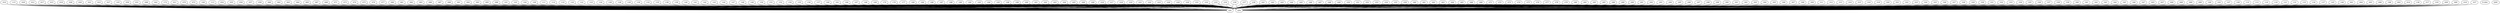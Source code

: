 strict graph 1267 {
QDi.001 -- QDe.004;
QDi.001 -- QDe.003;
QDi.001 -- QDi.006;
QDi.001 -- QDi.196;
QDi.002 -- QDe.004;
QDi.003 -- QDe.004;
QDi.003 -- QDi.001;
QDi.006 -- QDe.004;
QDi.006 -- QDe.003;
QDi.006 -- QDi.014;
QDi.006 -- QDe.136;
QDi.006 -- QDi.317;
QDi.006 -- QDi.318;
QDi.009 -- QDe.004;
QDi.009 -- QDe.099;
QDi.010 -- QDe.004;
QDi.010 -- QDe.115;
QDi.010 -- QDi.029;
QDi.012 -- QDe.004;
QDi.012 -- QDi.006;
QDi.014 -- QDe.004;
QDi.014 -- QDe.003;
QDi.014 -- QDi.006;
QDi.014 -- QDi.017;
QDi.015 -- QDe.004;
QDi.017 -- QDe.003;
QDi.017 -- QDi.006;
QDi.017 -- QDe.004;
QDi.017 -- QDi.014;
QDi.018 -- QDe.004;
QDi.019 -- QDe.004;
QDi.019 -- QDi.028;
QDi.020 -- QDe.004;
QDi.021 -- QDe.004;
QDi.021 -- QDi.001;
QDi.021 -- QDi.019;
QDi.021 -- QDi.023;
QDi.021 -- QDi.028;
QDi.023 -- QDe.004;
QDi.023 -- QDi.001;
QDi.023 -- QDi.006;
QDi.023 -- QDi.019;
QDi.023 -- QDi.021;
QDi.023 -- QDi.028;
QDi.027 -- QDe.004;
QDi.027 -- QDi.028;
QDi.027 -- QDi.019;
QDi.028 -- QDe.004;
QDi.028 -- QDi.027;
QDi.028 -- QDi.019;
QDi.028 -- QDe.002;
QDi.028 -- QDe.105;
QDi.028 -- QDi.001;
QDi.028 -- QDi.006;
QDi.028 -- QDi.021;
QDi.028 -- QDi.023;
QDi.028 -- QDi.059;
QDi.029 -- QDe.004;
QDi.029 -- QDi.010;
QDi.031 -- QDe.004;
QDi.031 -- QDe.006;
QDi.031 -- QDe.014;
QDi.031 -- QDe.003;
QDi.031 -- QDi.059;
QDi.031 -- QDi.006;
QDi.031 -- QDe.115;
QDi.031 -- QDe.098;
QDi.037 -- QDe.004;
QDi.042 -- QDe.004;
QDi.042 -- QDe.002;
QDi.042 -- QDi.172;
QDi.042 -- QDe.006;
QDi.042 -- QDe.003;
QDi.042 -- QDe.014;
QDi.042 -- QDe.011;
QDi.042 -- QDe.009;
QDi.042 -- QDe.070;
QDi.042 -- QDe.072;
QDi.042 -- QDe.105;
QDi.042 -- QDe.106;
QDi.042 -- QDe.113;
QDi.054 -- QDi.042;
QDi.054 -- QDe.004;
QDi.054 -- QDe.002;
QDi.054 -- QDi.172;
QDi.054 -- QDe.006;
QDi.054 -- QDe.003;
QDi.054 -- QDe.014;
QDi.054 -- QDe.011;
QDi.054 -- QDe.009;
QDi.054 -- QDe.070;
QDi.054 -- QDe.072;
QDi.054 -- QDe.105;
QDi.054 -- QDe.106;
QDi.054 -- QDe.113;
QDi.055 -- QDi.042;
QDi.055 -- QDe.004;
QDi.055 -- QDe.002;
QDi.055 -- QDi.172;
QDi.055 -- QDe.006;
QDi.055 -- QDe.003;
QDi.055 -- QDe.014;
QDi.055 -- QDe.011;
QDi.055 -- QDe.009;
QDi.055 -- QDe.070;
QDi.055 -- QDe.072;
QDi.055 -- QDe.105;
QDi.055 -- QDe.106;
QDi.055 -- QDe.113;
QDi.056 -- QDi.042;
QDi.056 -- QDe.004;
QDi.056 -- QDe.002;
QDi.056 -- QDi.172;
QDi.056 -- QDe.006;
QDi.056 -- QDe.003;
QDi.056 -- QDe.014;
QDi.056 -- QDe.011;
QDi.056 -- QDe.009;
QDi.056 -- QDe.070;
QDi.056 -- QDe.072;
QDi.056 -- QDe.105;
QDi.056 -- QDe.106;
QDi.056 -- QDe.113;
QDi.057 -- QDi.042;
QDi.057 -- QDe.004;
QDi.057 -- QDe.002;
QDi.057 -- QDi.172;
QDi.057 -- QDe.006;
QDi.057 -- QDe.003;
QDi.057 -- QDe.014;
QDi.057 -- QDe.011;
QDi.057 -- QDe.009;
QDi.057 -- QDe.070;
QDi.057 -- QDe.072;
QDi.057 -- QDe.105;
QDi.057 -- QDe.106;
QDi.057 -- QDe.113;
QDi.058 -- QDi.042;
QDi.058 -- QDe.004;
QDi.058 -- QDe.002;
QDi.058 -- QDi.172;
QDi.058 -- QDe.006;
QDi.058 -- QDe.003;
QDi.058 -- QDe.014;
QDi.058 -- QDe.011;
QDi.058 -- QDe.009;
QDi.058 -- QDe.070;
QDi.058 -- QDe.072;
QDi.058 -- QDe.105;
QDi.058 -- QDe.106;
QDi.058 -- QDe.113;
QDi.059 -- QDi.042;
QDi.059 -- QDe.004;
QDi.059 -- QDe.002;
QDi.059 -- QDi.172;
QDi.059 -- QDe.006;
QDi.059 -- QDe.003;
QDi.059 -- QDe.014;
QDi.059 -- QDe.011;
QDi.059 -- QDe.009;
QDi.059 -- QDe.070;
QDi.059 -- QDe.072;
QDi.059 -- QDe.105;
QDi.059 -- QDe.106;
QDi.059 -- QDe.113;
QDi.060 -- QDi.042;
QDi.060 -- QDe.004;
QDi.060 -- QDe.002;
QDi.060 -- QDi.172;
QDi.060 -- QDe.006;
QDi.060 -- QDe.003;
QDi.060 -- QDe.014;
QDi.060 -- QDe.011;
QDi.060 -- QDe.009;
QDi.060 -- QDe.070;
QDi.060 -- QDe.072;
QDi.060 -- QDe.105;
QDi.060 -- QDe.106;
QDi.060 -- QDe.113;
QDi.062 -- QDi.042;
QDi.062 -- QDe.004;
QDi.062 -- QDe.002;
QDi.062 -- QDi.172;
QDi.062 -- QDe.006;
QDi.062 -- QDe.003;
QDi.062 -- QDe.014;
QDi.062 -- QDe.011;
QDi.062 -- QDe.009;
QDi.062 -- QDe.070;
QDi.062 -- QDe.072;
QDi.062 -- QDe.105;
QDi.062 -- QDe.106;
QDi.062 -- QDe.113;
QDi.063 -- QDi.042;
QDi.063 -- QDe.004;
QDi.063 -- QDe.002;
QDi.063 -- QDi.172;
QDi.063 -- QDe.006;
QDi.063 -- QDe.003;
QDi.063 -- QDe.014;
QDi.063 -- QDe.011;
QDi.063 -- QDe.009;
QDi.063 -- QDe.070;
QDi.063 -- QDe.072;
QDi.063 -- QDe.105;
QDi.063 -- QDe.106;
QDi.063 -- QDe.113;
QDi.064 -- QDi.042;
QDi.064 -- QDe.004;
QDi.064 -- QDe.002;
QDi.064 -- QDi.172;
QDi.064 -- QDe.006;
QDi.064 -- QDe.003;
QDi.064 -- QDe.014;
QDi.064 -- QDe.011;
QDi.064 -- QDe.009;
QDi.064 -- QDe.070;
QDi.064 -- QDe.072;
QDi.064 -- QDe.105;
QDi.064 -- QDe.106;
QDi.064 -- QDe.113;
QDi.065 -- QDi.042;
QDi.065 -- QDe.004;
QDi.065 -- QDe.002;
QDi.065 -- QDi.172;
QDi.065 -- QDe.006;
QDi.065 -- QDe.003;
QDi.065 -- QDe.014;
QDi.065 -- QDe.011;
QDi.065 -- QDe.009;
QDi.065 -- QDe.070;
QDi.065 -- QDe.072;
QDi.065 -- QDe.105;
QDi.065 -- QDe.106;
QDi.065 -- QDe.113;
QDi.067 -- QDi.042;
QDi.067 -- QDe.004;
QDi.067 -- QDe.002;
QDi.067 -- QDi.172;
QDi.067 -- QDe.006;
QDi.067 -- QDe.003;
QDi.067 -- QDe.014;
QDi.067 -- QDe.011;
QDi.067 -- QDe.009;
QDi.067 -- QDe.070;
QDi.067 -- QDe.072;
QDi.067 -- QDe.105;
QDi.067 -- QDe.106;
QDi.067 -- QDe.113;
QDi.068 -- QDi.042;
QDi.068 -- QDe.004;
QDi.068 -- QDe.002;
QDi.068 -- QDi.172;
QDi.068 -- QDe.006;
QDi.068 -- QDe.003;
QDi.068 -- QDe.014;
QDi.068 -- QDe.011;
QDi.068 -- QDe.009;
QDi.068 -- QDe.070;
QDi.068 -- QDe.072;
QDi.068 -- QDe.105;
QDi.068 -- QDe.106;
QDi.068 -- QDe.113;
QDi.070 -- QDi.042;
QDi.070 -- QDe.004;
QDi.070 -- QDe.002;
QDi.070 -- QDi.172;
QDi.070 -- QDe.006;
QDi.070 -- QDe.003;
QDi.070 -- QDe.014;
QDi.070 -- QDe.011;
QDi.070 -- QDe.009;
QDi.070 -- QDe.070;
QDi.070 -- QDe.072;
QDi.070 -- QDe.105;
QDi.070 -- QDe.106;
QDi.070 -- QDe.113;
QDi.071 -- QDi.042;
QDi.071 -- QDe.004;
QDi.071 -- QDe.002;
QDi.071 -- QDi.172;
QDi.071 -- QDe.006;
QDi.071 -- QDe.003;
QDi.071 -- QDe.014;
QDi.071 -- QDe.011;
QDi.071 -- QDe.009;
QDi.071 -- QDe.070;
QDi.071 -- QDe.072;
QDi.071 -- QDe.105;
QDi.071 -- QDe.106;
QDi.071 -- QDe.113;
QDi.072 -- QDi.042;
QDi.072 -- QDe.004;
QDi.072 -- QDe.002;
QDi.072 -- QDi.172;
QDi.072 -- QDe.006;
QDi.072 -- QDe.003;
QDi.072 -- QDe.014;
QDi.072 -- QDe.011;
QDi.072 -- QDe.009;
QDi.072 -- QDe.070;
QDi.072 -- QDe.072;
QDi.072 -- QDe.105;
QDi.072 -- QDe.106;
QDi.072 -- QDe.113;
QDi.073 -- QDi.042;
QDi.073 -- QDe.004;
QDi.073 -- QDe.002;
QDi.073 -- QDi.172;
QDi.073 -- QDe.006;
QDi.073 -- QDe.003;
QDi.073 -- QDe.014;
QDi.073 -- QDe.011;
QDi.073 -- QDe.009;
QDi.073 -- QDe.070;
QDi.073 -- QDe.072;
QDi.073 -- QDe.105;
QDi.073 -- QDe.106;
QDi.073 -- QDe.113;
QDi.074 -- QDi.042;
QDi.074 -- QDe.004;
QDi.074 -- QDe.002;
QDi.074 -- QDi.172;
QDi.074 -- QDe.006;
QDi.074 -- QDe.003;
QDi.074 -- QDe.014;
QDi.074 -- QDe.011;
QDi.074 -- QDe.009;
QDi.074 -- QDe.070;
QDi.074 -- QDe.072;
QDi.074 -- QDe.105;
QDi.074 -- QDe.106;
QDi.074 -- QDe.113;
QDi.075 -- QDi.042;
QDi.075 -- QDe.004;
QDi.075 -- QDe.002;
QDi.075 -- QDi.172;
QDi.075 -- QDe.006;
QDi.075 -- QDe.003;
QDi.075 -- QDe.014;
QDi.075 -- QDe.011;
QDi.075 -- QDe.009;
QDi.075 -- QDe.070;
QDi.075 -- QDe.072;
QDi.075 -- QDe.105;
QDi.075 -- QDe.106;
QDi.075 -- QDe.113;
QDi.076 -- QDi.042;
QDi.076 -- QDe.004;
QDi.076 -- QDe.002;
QDi.076 -- QDi.172;
QDi.076 -- QDe.006;
QDi.076 -- QDe.003;
QDi.076 -- QDe.014;
QDi.076 -- QDe.011;
QDi.076 -- QDe.009;
QDi.076 -- QDe.070;
QDi.076 -- QDe.072;
QDi.076 -- QDe.105;
QDi.076 -- QDe.106;
QDi.076 -- QDe.113;
QDi.077 -- QDi.042;
QDi.077 -- QDe.004;
QDi.077 -- QDe.002;
QDi.077 -- QDi.172;
QDi.077 -- QDe.006;
QDi.077 -- QDe.003;
QDi.077 -- QDe.014;
QDi.077 -- QDe.011;
QDi.077 -- QDe.009;
QDi.077 -- QDe.070;
QDi.077 -- QDe.072;
QDi.077 -- QDe.105;
QDi.077 -- QDe.106;
QDi.077 -- QDe.113;
QDi.080 -- QDi.042;
QDi.080 -- QDe.004;
QDi.080 -- QDe.002;
QDi.080 -- QDi.172;
QDi.080 -- QDe.006;
QDi.080 -- QDe.003;
QDi.080 -- QDe.014;
QDi.080 -- QDe.011;
QDi.080 -- QDe.009;
QDi.080 -- QDe.070;
QDi.080 -- QDe.072;
QDi.080 -- QDe.105;
QDi.080 -- QDe.106;
QDi.080 -- QDe.113;
QDi.081 -- QDi.042;
QDi.081 -- QDe.004;
QDi.081 -- QDe.002;
QDi.081 -- QDi.172;
QDi.081 -- QDe.006;
QDi.081 -- QDe.003;
QDi.081 -- QDe.014;
QDi.081 -- QDe.011;
QDi.081 -- QDe.009;
QDi.081 -- QDe.070;
QDi.081 -- QDe.072;
QDi.081 -- QDe.105;
QDi.081 -- QDe.106;
QDi.081 -- QDe.113;
QDi.082 -- QDi.042;
QDi.082 -- QDe.004;
QDi.082 -- QDe.002;
QDi.082 -- QDi.172;
QDi.082 -- QDe.006;
QDi.082 -- QDe.003;
QDi.082 -- QDe.014;
QDi.082 -- QDe.011;
QDi.082 -- QDe.009;
QDi.082 -- QDe.070;
QDi.082 -- QDe.072;
QDi.082 -- QDe.105;
QDi.082 -- QDe.106;
QDi.082 -- QDe.113;
QDi.083 -- QDi.042;
QDi.083 -- QDe.004;
QDi.083 -- QDe.002;
QDi.083 -- QDi.172;
QDi.083 -- QDe.006;
QDi.083 -- QDe.003;
QDi.083 -- QDe.014;
QDi.083 -- QDe.011;
QDi.083 -- QDe.009;
QDi.083 -- QDe.070;
QDi.083 -- QDe.072;
QDi.083 -- QDe.105;
QDi.083 -- QDe.106;
QDi.083 -- QDe.113;
QDi.086 -- QDi.042;
QDi.086 -- QDe.004;
QDi.086 -- QDe.002;
QDi.086 -- QDi.172;
QDi.086 -- QDe.006;
QDi.086 -- QDe.003;
QDi.086 -- QDe.014;
QDi.086 -- QDe.011;
QDi.086 -- QDe.009;
QDi.086 -- QDe.070;
QDi.086 -- QDe.072;
QDi.086 -- QDe.105;
QDi.086 -- QDe.106;
QDi.086 -- QDe.113;
QDi.087 -- QDi.042;
QDi.087 -- QDe.004;
QDi.087 -- QDe.002;
QDi.087 -- QDi.172;
QDi.087 -- QDe.006;
QDi.087 -- QDe.003;
QDi.087 -- QDe.014;
QDi.087 -- QDe.011;
QDi.087 -- QDe.009;
QDi.087 -- QDe.070;
QDi.087 -- QDe.072;
QDi.087 -- QDe.105;
QDi.087 -- QDe.106;
QDi.087 -- QDe.113;
QDi.088 -- QDi.042;
QDi.088 -- QDe.004;
QDi.088 -- QDe.002;
QDi.088 -- QDi.172;
QDi.088 -- QDe.006;
QDi.088 -- QDe.003;
QDi.088 -- QDe.014;
QDi.088 -- QDe.011;
QDi.088 -- QDe.009;
QDi.088 -- QDe.070;
QDi.088 -- QDe.072;
QDi.088 -- QDe.105;
QDi.088 -- QDe.106;
QDi.088 -- QDe.113;
QDi.091 -- QDi.042;
QDi.091 -- QDe.004;
QDi.091 -- QDe.002;
QDi.091 -- QDi.172;
QDi.091 -- QDe.006;
QDi.091 -- QDe.003;
QDi.091 -- QDe.014;
QDi.091 -- QDe.011;
QDi.091 -- QDe.009;
QDi.091 -- QDe.070;
QDi.091 -- QDe.072;
QDi.091 -- QDe.105;
QDi.091 -- QDe.106;
QDi.091 -- QDe.113;
QDi.092 -- QDi.042;
QDi.092 -- QDe.004;
QDi.092 -- QDe.002;
QDi.092 -- QDi.172;
QDi.092 -- QDe.006;
QDi.092 -- QDe.003;
QDi.092 -- QDe.014;
QDi.092 -- QDe.011;
QDi.092 -- QDe.009;
QDi.092 -- QDe.070;
QDi.092 -- QDe.072;
QDi.092 -- QDe.105;
QDi.092 -- QDe.106;
QDi.092 -- QDe.113;
QDi.093 -- QDi.042;
QDi.093 -- QDe.004;
QDi.093 -- QDe.002;
QDi.093 -- QDi.172;
QDi.093 -- QDe.006;
QDi.093 -- QDe.003;
QDi.093 -- QDe.014;
QDi.093 -- QDe.011;
QDi.093 -- QDe.009;
QDi.093 -- QDe.070;
QDi.093 -- QDe.072;
QDi.093 -- QDe.105;
QDi.093 -- QDe.106;
QDi.093 -- QDe.113;
QDi.095 -- QDi.042;
QDi.095 -- QDe.004;
QDi.095 -- QDe.002;
QDi.095 -- QDi.172;
QDi.095 -- QDe.006;
QDi.095 -- QDe.003;
QDi.095 -- QDe.014;
QDi.095 -- QDe.011;
QDi.095 -- QDe.009;
QDi.095 -- QDe.070;
QDi.095 -- QDe.072;
QDi.095 -- QDe.105;
QDi.095 -- QDe.106;
QDi.095 -- QDe.113;
QDi.096 -- QDi.042;
QDi.096 -- QDe.004;
QDi.096 -- QDe.002;
QDi.096 -- QDi.172;
QDi.096 -- QDe.006;
QDi.096 -- QDe.003;
QDi.096 -- QDe.014;
QDi.096 -- QDe.011;
QDi.096 -- QDe.009;
QDi.096 -- QDe.070;
QDi.096 -- QDe.072;
QDi.096 -- QDe.105;
QDi.096 -- QDe.106;
QDi.096 -- QDe.113;
QDi.099 -- QDi.042;
QDi.099 -- QDe.004;
QDi.099 -- QDe.002;
QDi.099 -- QDi.172;
QDi.099 -- QDe.006;
QDi.099 -- QDe.003;
QDi.099 -- QDe.014;
QDi.099 -- QDe.011;
QDi.099 -- QDe.009;
QDi.099 -- QDe.070;
QDi.099 -- QDe.072;
QDi.099 -- QDe.105;
QDi.099 -- QDe.106;
QDi.099 -- QDe.113;
QDi.101 -- QDi.042;
QDi.101 -- QDe.004;
QDi.101 -- QDe.002;
QDi.101 -- QDi.172;
QDi.101 -- QDe.006;
QDi.101 -- QDe.003;
QDi.101 -- QDe.014;
QDi.101 -- QDe.011;
QDi.101 -- QDe.009;
QDi.101 -- QDe.070;
QDi.101 -- QDe.072;
QDi.101 -- QDe.105;
QDi.101 -- QDe.106;
QDi.101 -- QDe.113;
QDi.103 -- QDi.042;
QDi.103 -- QDe.004;
QDi.103 -- QDe.002;
QDi.103 -- QDi.172;
QDi.103 -- QDe.006;
QDi.103 -- QDe.003;
QDi.103 -- QDe.014;
QDi.103 -- QDe.011;
QDi.103 -- QDe.009;
QDi.103 -- QDe.070;
QDi.103 -- QDe.072;
QDi.103 -- QDe.105;
QDi.103 -- QDe.106;
QDi.103 -- QDe.113;
QDi.104 -- QDi.042;
QDi.104 -- QDe.004;
QDi.104 -- QDe.002;
QDi.104 -- QDi.172;
QDi.104 -- QDe.006;
QDi.104 -- QDe.003;
QDi.104 -- QDe.014;
QDi.104 -- QDe.011;
QDi.104 -- QDe.009;
QDi.104 -- QDe.070;
QDi.104 -- QDe.072;
QDi.104 -- QDe.105;
QDi.104 -- QDe.106;
QDi.104 -- QDe.113;
QDi.109 -- QDi.042;
QDi.109 -- QDe.004;
QDi.109 -- QDe.002;
QDi.109 -- QDi.172;
QDi.109 -- QDe.006;
QDi.109 -- QDe.003;
QDi.109 -- QDe.014;
QDi.109 -- QDe.011;
QDi.109 -- QDe.009;
QDi.109 -- QDe.070;
QDi.109 -- QDe.072;
QDi.109 -- QDe.105;
QDi.109 -- QDe.106;
QDi.109 -- QDe.113;
QDi.111 -- QDi.042;
QDi.111 -- QDe.004;
QDi.111 -- QDe.002;
QDi.111 -- QDi.172;
QDi.111 -- QDe.006;
QDi.111 -- QDe.003;
QDi.111 -- QDe.014;
QDi.111 -- QDe.011;
QDi.111 -- QDe.009;
QDi.111 -- QDe.070;
QDi.111 -- QDe.072;
QDi.111 -- QDe.105;
QDi.111 -- QDe.106;
QDi.111 -- QDe.113;
QDi.114 -- QDi.042;
QDi.114 -- QDe.004;
QDi.114 -- QDe.002;
QDi.114 -- QDi.172;
QDi.114 -- QDe.006;
QDi.114 -- QDe.003;
QDi.114 -- QDe.014;
QDi.114 -- QDe.011;
QDi.114 -- QDe.009;
QDi.114 -- QDe.070;
QDi.114 -- QDe.072;
QDi.114 -- QDe.105;
QDi.114 -- QDe.106;
QDi.114 -- QDe.113;
QDi.119 -- QDi.042;
QDi.119 -- QDe.004;
QDi.119 -- QDe.002;
QDi.119 -- QDi.172;
QDi.119 -- QDe.006;
QDi.119 -- QDe.003;
QDi.119 -- QDe.014;
QDi.119 -- QDe.011;
QDi.119 -- QDe.009;
QDi.119 -- QDe.070;
QDi.119 -- QDe.072;
QDi.119 -- QDe.105;
QDi.119 -- QDe.106;
QDi.119 -- QDe.113;
QDi.120 -- QDi.042;
QDi.120 -- QDe.004;
QDi.120 -- QDe.002;
QDi.120 -- QDi.172;
QDi.120 -- QDe.006;
QDi.120 -- QDe.003;
QDi.120 -- QDe.014;
QDi.120 -- QDe.011;
QDi.120 -- QDe.009;
QDi.120 -- QDe.070;
QDi.120 -- QDe.072;
QDi.120 -- QDe.105;
QDi.120 -- QDe.106;
QDi.120 -- QDe.113;
QDi.122 -- QDi.042;
QDi.122 -- QDe.004;
QDi.122 -- QDe.002;
QDi.122 -- QDi.172;
QDi.122 -- QDe.006;
QDi.122 -- QDe.003;
QDi.122 -- QDe.014;
QDi.122 -- QDe.011;
QDi.122 -- QDe.009;
QDi.122 -- QDe.070;
QDi.122 -- QDe.072;
QDi.122 -- QDe.105;
QDi.122 -- QDe.106;
QDi.122 -- QDe.113;
QDi.123 -- QDi.042;
QDi.123 -- QDe.004;
QDi.123 -- QDe.002;
QDi.123 -- QDi.172;
QDi.123 -- QDe.006;
QDi.123 -- QDe.003;
QDi.123 -- QDe.014;
QDi.123 -- QDe.011;
QDi.123 -- QDe.009;
QDi.123 -- QDe.070;
QDi.123 -- QDe.072;
QDi.123 -- QDe.105;
QDi.123 -- QDe.106;
QDi.123 -- QDe.113;
QDi.124 -- QDi.042;
QDi.124 -- QDe.004;
QDi.124 -- QDe.002;
QDi.124 -- QDi.172;
QDi.124 -- QDe.006;
QDi.124 -- QDe.003;
QDi.124 -- QDe.014;
QDi.124 -- QDe.011;
QDi.124 -- QDe.009;
QDi.124 -- QDe.070;
QDi.124 -- QDe.072;
QDi.124 -- QDe.105;
QDi.124 -- QDe.106;
QDi.124 -- QDe.113;
QDi.126 -- QDi.042;
QDi.126 -- QDe.004;
QDi.126 -- QDe.002;
QDi.126 -- QDi.172;
QDi.126 -- QDe.006;
QDi.126 -- QDe.003;
QDi.126 -- QDe.014;
QDi.126 -- QDe.011;
QDi.126 -- QDe.009;
QDi.126 -- QDe.070;
QDi.126 -- QDe.072;
QDi.126 -- QDe.105;
QDi.126 -- QDe.106;
QDi.126 -- QDe.113;
QDi.128 -- QDi.042;
QDi.128 -- QDe.004;
QDi.128 -- QDe.002;
QDi.128 -- QDi.172;
QDi.128 -- QDe.006;
QDi.128 -- QDe.003;
QDi.128 -- QDe.014;
QDi.128 -- QDe.011;
QDi.128 -- QDe.009;
QDi.128 -- QDe.070;
QDi.128 -- QDe.072;
QDi.128 -- QDe.105;
QDi.128 -- QDe.106;
QDi.128 -- QDe.113;
QDi.129 -- QDi.042;
QDi.129 -- QDe.004;
QDi.129 -- QDe.002;
QDi.129 -- QDi.172;
QDi.129 -- QDe.006;
QDi.129 -- QDe.003;
QDi.129 -- QDe.014;
QDi.129 -- QDe.011;
QDi.129 -- QDe.009;
QDi.129 -- QDe.070;
QDi.129 -- QDe.072;
QDi.129 -- QDe.105;
QDi.129 -- QDe.106;
QDi.129 -- QDe.113;
QDi.130 -- QDi.042;
QDi.130 -- QDe.004;
QDi.130 -- QDe.002;
QDi.130 -- QDi.172;
QDi.130 -- QDe.006;
QDi.130 -- QDe.003;
QDi.130 -- QDe.014;
QDi.130 -- QDe.011;
QDi.130 -- QDe.009;
QDi.130 -- QDe.070;
QDi.130 -- QDe.072;
QDi.130 -- QDe.105;
QDi.130 -- QDe.106;
QDi.130 -- QDe.113;
QDi.132 -- QDi.042;
QDi.132 -- QDe.004;
QDi.132 -- QDe.002;
QDi.132 -- QDi.172;
QDi.132 -- QDe.006;
QDi.132 -- QDe.003;
QDi.132 -- QDe.014;
QDi.132 -- QDe.011;
QDi.132 -- QDe.009;
QDi.132 -- QDe.070;
QDi.132 -- QDe.072;
QDi.132 -- QDe.105;
QDi.132 -- QDe.106;
QDi.132 -- QDe.113;
QDi.135 -- QDi.042;
QDi.135 -- QDe.004;
QDi.135 -- QDe.002;
QDi.135 -- QDi.172;
QDi.135 -- QDe.006;
QDi.135 -- QDe.003;
QDi.135 -- QDe.014;
QDi.135 -- QDe.011;
QDi.135 -- QDe.009;
QDi.135 -- QDe.070;
QDi.135 -- QDe.072;
QDi.135 -- QDe.105;
QDi.135 -- QDe.106;
QDi.135 -- QDe.113;
QDi.136 -- QDi.042;
QDi.136 -- QDe.004;
QDi.136 -- QDe.002;
QDi.136 -- QDi.172;
QDi.136 -- QDe.006;
QDi.136 -- QDe.003;
QDi.136 -- QDe.014;
QDi.136 -- QDe.011;
QDi.136 -- QDe.009;
QDi.136 -- QDe.070;
QDi.136 -- QDe.072;
QDi.136 -- QDe.105;
QDi.136 -- QDe.106;
QDi.136 -- QDe.113;
QDi.138 -- QDi.042;
QDi.138 -- QDe.004;
QDi.138 -- QDe.002;
QDi.138 -- QDi.172;
QDi.138 -- QDe.006;
QDi.138 -- QDe.003;
QDi.138 -- QDe.014;
QDi.138 -- QDe.011;
QDi.138 -- QDe.009;
QDi.138 -- QDe.070;
QDi.138 -- QDe.072;
QDi.138 -- QDe.105;
QDi.138 -- QDe.106;
QDi.138 -- QDe.113;
QDi.139 -- QDi.042;
QDi.139 -- QDe.004;
QDi.139 -- QDe.002;
QDi.139 -- QDi.172;
QDi.139 -- QDe.006;
QDi.139 -- QDe.003;
QDi.139 -- QDe.014;
QDi.139 -- QDe.011;
QDi.139 -- QDe.009;
QDi.139 -- QDe.070;
QDi.139 -- QDe.072;
QDi.139 -- QDe.105;
QDi.139 -- QDe.106;
QDi.139 -- QDe.113;
QDi.140 -- QDi.042;
QDi.140 -- QDe.004;
QDi.140 -- QDe.002;
QDi.140 -- QDi.172;
QDi.140 -- QDe.006;
QDi.140 -- QDe.003;
QDi.140 -- QDe.014;
QDi.140 -- QDe.011;
QDi.140 -- QDe.009;
QDi.140 -- QDe.070;
QDi.140 -- QDe.072;
QDi.140 -- QDe.105;
QDi.140 -- QDe.106;
QDi.140 -- QDe.113;
QDi.141 -- QDi.042;
QDi.141 -- QDe.004;
QDi.141 -- QDe.002;
QDi.141 -- QDi.172;
QDi.141 -- QDe.006;
QDi.141 -- QDe.003;
QDi.141 -- QDe.014;
QDi.141 -- QDe.011;
QDi.141 -- QDe.009;
QDi.141 -- QDe.070;
QDi.141 -- QDe.072;
QDi.141 -- QDe.105;
QDi.141 -- QDe.106;
QDi.141 -- QDe.113;
QDi.142 -- QDi.042;
QDi.142 -- QDe.004;
QDi.142 -- QDe.002;
QDi.142 -- QDi.172;
QDi.142 -- QDe.006;
QDi.142 -- QDe.003;
QDi.142 -- QDe.014;
QDi.142 -- QDe.011;
QDi.142 -- QDe.009;
QDi.142 -- QDe.070;
QDi.142 -- QDe.072;
QDi.142 -- QDe.105;
QDi.142 -- QDe.106;
QDi.142 -- QDe.113;
QDi.143 -- QDi.042;
QDi.143 -- QDe.004;
QDi.143 -- QDe.002;
QDi.143 -- QDi.172;
QDi.143 -- QDe.006;
QDi.143 -- QDe.003;
QDi.143 -- QDe.014;
QDi.143 -- QDe.011;
QDi.143 -- QDe.009;
QDi.143 -- QDe.070;
QDi.143 -- QDe.072;
QDi.143 -- QDe.105;
QDi.143 -- QDe.106;
QDi.143 -- QDe.113;
QDi.144 -- QDi.042;
QDi.144 -- QDe.004;
QDi.144 -- QDe.002;
QDi.144 -- QDi.172;
QDi.144 -- QDe.006;
QDi.144 -- QDe.003;
QDi.144 -- QDe.014;
QDi.144 -- QDe.011;
QDi.144 -- QDe.009;
QDi.144 -- QDe.070;
QDi.144 -- QDe.072;
QDi.144 -- QDe.105;
QDi.144 -- QDe.106;
QDi.144 -- QDe.113;
QDi.147 -- QDi.042;
QDi.147 -- QDe.004;
QDi.147 -- QDe.002;
QDi.147 -- QDi.172;
QDi.147 -- QDe.006;
QDi.147 -- QDe.003;
QDi.147 -- QDe.014;
QDi.147 -- QDe.011;
QDi.147 -- QDe.009;
QDi.147 -- QDe.070;
QDi.147 -- QDe.072;
QDi.147 -- QDe.105;
QDi.147 -- QDe.106;
QDi.147 -- QDe.113;
QDi.148 -- QDi.042;
QDi.148 -- QDe.004;
QDi.148 -- QDe.002;
QDi.148 -- QDi.172;
QDi.148 -- QDe.006;
QDi.148 -- QDe.003;
QDi.148 -- QDe.014;
QDi.148 -- QDe.011;
QDi.148 -- QDe.009;
QDi.148 -- QDe.070;
QDi.148 -- QDe.072;
QDi.148 -- QDe.105;
QDi.148 -- QDe.106;
QDi.148 -- QDe.113;
QDi.149 -- QDi.042;
QDi.149 -- QDe.004;
QDi.149 -- QDe.002;
QDi.149 -- QDi.172;
QDi.149 -- QDe.006;
QDi.149 -- QDe.003;
QDi.149 -- QDe.014;
QDi.149 -- QDe.011;
QDi.149 -- QDe.009;
QDi.149 -- QDe.070;
QDi.149 -- QDe.072;
QDi.149 -- QDe.105;
QDi.149 -- QDe.106;
QDi.149 -- QDe.113;
QDi.150 -- QDi.042;
QDi.150 -- QDe.004;
QDi.150 -- QDe.002;
QDi.150 -- QDi.172;
QDi.150 -- QDe.006;
QDi.150 -- QDe.003;
QDi.150 -- QDe.014;
QDi.150 -- QDe.011;
QDi.150 -- QDe.009;
QDi.150 -- QDe.070;
QDi.150 -- QDe.072;
QDi.150 -- QDe.105;
QDi.150 -- QDe.106;
QDi.150 -- QDe.113;
QDi.151 -- QDi.042;
QDi.151 -- QDe.004;
QDi.151 -- QDe.002;
QDi.151 -- QDi.172;
QDi.151 -- QDe.006;
QDi.151 -- QDe.003;
QDi.151 -- QDe.014;
QDi.151 -- QDe.011;
QDi.151 -- QDe.009;
QDi.151 -- QDe.070;
QDi.151 -- QDe.072;
QDi.151 -- QDe.105;
QDi.151 -- QDe.106;
QDi.151 -- QDe.113;
QDi.152 -- QDi.042;
QDi.152 -- QDe.004;
QDi.152 -- QDe.002;
QDi.152 -- QDi.172;
QDi.152 -- QDe.006;
QDi.152 -- QDe.003;
QDi.152 -- QDe.014;
QDi.152 -- QDe.011;
QDi.152 -- QDe.009;
QDi.152 -- QDe.070;
QDi.152 -- QDe.072;
QDi.152 -- QDe.105;
QDi.152 -- QDe.106;
QDi.152 -- QDe.113;
QDi.154 -- QDi.042;
QDi.154 -- QDe.004;
QDi.154 -- QDe.002;
QDi.154 -- QDi.172;
QDi.154 -- QDe.006;
QDi.154 -- QDe.003;
QDi.154 -- QDe.014;
QDi.154 -- QDe.011;
QDi.154 -- QDe.009;
QDi.154 -- QDe.070;
QDi.154 -- QDe.072;
QDi.154 -- QDe.105;
QDi.154 -- QDe.106;
QDi.154 -- QDe.113;
QDi.155 -- QDi.042;
QDi.155 -- QDe.004;
QDi.155 -- QDe.002;
QDi.155 -- QDi.172;
QDi.155 -- QDe.006;
QDi.155 -- QDe.003;
QDi.155 -- QDe.014;
QDi.155 -- QDe.011;
QDi.155 -- QDe.009;
QDi.155 -- QDe.070;
QDi.155 -- QDe.072;
QDi.155 -- QDe.105;
QDi.155 -- QDe.106;
QDi.155 -- QDe.113;
QDi.156 -- QDi.042;
QDi.156 -- QDe.004;
QDi.156 -- QDe.002;
QDi.156 -- QDi.172;
QDi.156 -- QDe.006;
QDi.156 -- QDe.003;
QDi.156 -- QDe.014;
QDi.156 -- QDe.011;
QDi.156 -- QDe.009;
QDi.156 -- QDe.070;
QDi.156 -- QDe.072;
QDi.156 -- QDe.105;
QDi.156 -- QDe.106;
QDi.156 -- QDe.113;
QDi.157 -- QDi.042;
QDi.157 -- QDe.004;
QDi.157 -- QDe.002;
QDi.157 -- QDi.172;
QDi.157 -- QDe.006;
QDi.157 -- QDe.003;
QDi.157 -- QDe.014;
QDi.157 -- QDe.011;
QDi.157 -- QDe.009;
QDi.157 -- QDe.070;
QDi.157 -- QDe.072;
QDi.157 -- QDe.105;
QDi.157 -- QDe.106;
QDi.157 -- QDe.113;
QDi.160 -- QDi.042;
QDi.160 -- QDe.004;
QDi.160 -- QDe.002;
QDi.160 -- QDi.172;
QDi.160 -- QDe.006;
QDi.160 -- QDe.003;
QDi.160 -- QDe.014;
QDi.160 -- QDe.011;
QDi.160 -- QDe.009;
QDi.160 -- QDe.070;
QDi.160 -- QDe.072;
QDi.160 -- QDe.105;
QDi.160 -- QDe.106;
QDi.160 -- QDe.113;
QDi.161 -- QDi.042;
QDi.161 -- QDe.004;
QDi.161 -- QDe.002;
QDi.161 -- QDi.172;
QDi.161 -- QDe.006;
QDi.161 -- QDe.003;
QDi.161 -- QDe.014;
QDi.161 -- QDe.011;
QDi.161 -- QDe.009;
QDi.161 -- QDe.070;
QDi.161 -- QDe.072;
QDi.161 -- QDe.105;
QDi.161 -- QDe.106;
QDi.161 -- QDe.113;
QDi.164 -- QDi.042;
QDi.164 -- QDe.004;
QDi.164 -- QDe.002;
QDi.164 -- QDi.172;
QDi.164 -- QDe.006;
QDi.164 -- QDe.003;
QDi.164 -- QDe.014;
QDi.164 -- QDe.011;
QDi.164 -- QDe.009;
QDi.164 -- QDe.070;
QDi.164 -- QDe.072;
QDi.164 -- QDe.105;
QDi.164 -- QDe.106;
QDi.164 -- QDe.113;
QDi.167 -- QDi.042;
QDi.167 -- QDe.004;
QDi.167 -- QDe.002;
QDi.167 -- QDi.172;
QDi.167 -- QDe.006;
QDi.167 -- QDe.003;
QDi.167 -- QDe.014;
QDi.167 -- QDe.011;
QDi.167 -- QDe.009;
QDi.167 -- QDe.070;
QDi.167 -- QDe.072;
QDi.167 -- QDe.105;
QDi.167 -- QDe.106;
QDi.167 -- QDe.113;
QDi.168 -- QDi.042;
QDi.168 -- QDe.004;
QDi.168 -- QDe.002;
QDi.168 -- QDi.172;
QDi.168 -- QDe.006;
QDi.168 -- QDe.003;
QDi.168 -- QDe.014;
QDi.168 -- QDe.011;
QDi.168 -- QDe.009;
QDi.168 -- QDe.070;
QDi.168 -- QDe.072;
QDi.168 -- QDe.105;
QDi.168 -- QDe.106;
QDi.168 -- QDe.113;
QDi.169 -- QDi.042;
QDi.169 -- QDe.004;
QDi.169 -- QDe.002;
QDi.169 -- QDi.172;
QDi.169 -- QDe.006;
QDi.169 -- QDe.003;
QDi.169 -- QDe.014;
QDi.169 -- QDe.011;
QDi.169 -- QDe.009;
QDi.169 -- QDe.070;
QDi.169 -- QDe.072;
QDi.169 -- QDe.105;
QDi.169 -- QDe.106;
QDi.169 -- QDe.113;
QDi.170 -- QDi.042;
QDi.170 -- QDe.004;
QDi.170 -- QDe.002;
QDi.170 -- QDi.172;
QDi.170 -- QDe.006;
QDi.170 -- QDe.003;
QDi.170 -- QDe.014;
QDi.170 -- QDe.011;
QDi.170 -- QDe.009;
QDi.170 -- QDe.070;
QDi.170 -- QDe.072;
QDi.170 -- QDe.105;
QDi.170 -- QDe.106;
QDi.170 -- QDe.113;
QDi.172 -- QDi.042;
QDi.172 -- QDe.004;
QDi.172 -- QDe.002;
QDi.172 -- QDe.006;
QDi.172 -- QDe.003;
QDi.172 -- QDe.014;
QDi.172 -- QDe.011;
QDi.172 -- QDe.009;
QDi.172 -- QDe.070;
QDi.172 -- QDe.072;
QDi.172 -- QDe.105;
QDi.172 -- QDe.106;
QDi.172 -- QDe.113;
QDi.176 -- QDi.042;
QDi.176 -- QDe.004;
QDi.176 -- QDe.002;
QDi.176 -- QDi.172;
QDi.176 -- QDe.006;
QDi.176 -- QDe.003;
QDi.176 -- QDe.014;
QDi.176 -- QDe.011;
QDi.176 -- QDe.009;
QDi.176 -- QDe.070;
QDi.176 -- QDe.072;
QDi.176 -- QDe.105;
QDi.176 -- QDe.106;
QDi.176 -- QDe.113;
QDi.177 -- QDi.042;
QDi.177 -- QDe.004;
QDi.177 -- QDe.002;
QDi.177 -- QDi.172;
QDi.177 -- QDe.006;
QDi.177 -- QDe.003;
QDi.177 -- QDe.014;
QDi.177 -- QDe.011;
QDi.177 -- QDe.009;
QDi.177 -- QDe.070;
QDi.177 -- QDe.072;
QDi.177 -- QDe.105;
QDi.177 -- QDe.106;
QDi.177 -- QDe.113;
QDi.180 -- QDi.042;
QDi.180 -- QDe.004;
QDi.180 -- QDe.002;
QDi.180 -- QDi.172;
QDi.180 -- QDe.006;
QDi.180 -- QDe.003;
QDi.180 -- QDe.014;
QDi.180 -- QDe.011;
QDi.180 -- QDe.009;
QDi.180 -- QDe.070;
QDi.180 -- QDe.072;
QDi.180 -- QDe.105;
QDi.180 -- QDe.106;
QDi.180 -- QDe.113;
QDi.184 -- QDi.042;
QDi.184 -- QDe.004;
QDi.184 -- QDe.002;
QDi.184 -- QDi.172;
QDi.184 -- QDe.006;
QDi.184 -- QDe.003;
QDi.184 -- QDe.014;
QDi.184 -- QDe.011;
QDi.184 -- QDe.009;
QDi.184 -- QDe.070;
QDi.184 -- QDe.072;
QDi.184 -- QDe.105;
QDi.184 -- QDe.106;
QDi.184 -- QDe.113;
QDi.186 -- QDi.042;
QDi.186 -- QDe.004;
QDi.186 -- QDe.002;
QDi.186 -- QDi.172;
QDi.186 -- QDe.006;
QDi.186 -- QDe.003;
QDi.186 -- QDe.014;
QDi.186 -- QDe.011;
QDi.186 -- QDe.009;
QDi.186 -- QDe.070;
QDi.186 -- QDe.072;
QDi.186 -- QDe.105;
QDi.186 -- QDe.106;
QDi.186 -- QDe.113;
QDi.187 -- QDi.042;
QDi.187 -- QDe.004;
QDi.187 -- QDe.002;
QDi.187 -- QDi.172;
QDi.187 -- QDe.006;
QDi.187 -- QDe.003;
QDi.187 -- QDe.014;
QDi.187 -- QDe.011;
QDi.187 -- QDe.009;
QDi.187 -- QDe.070;
QDi.187 -- QDe.072;
QDi.187 -- QDe.105;
QDi.187 -- QDe.106;
QDi.187 -- QDe.113;
QDi.188 -- QDi.042;
QDi.188 -- QDe.004;
QDi.188 -- QDe.002;
QDi.188 -- QDi.172;
QDi.188 -- QDe.006;
QDi.188 -- QDe.003;
QDi.188 -- QDe.014;
QDi.188 -- QDe.011;
QDi.188 -- QDe.009;
QDi.188 -- QDe.070;
QDi.188 -- QDe.072;
QDi.188 -- QDe.105;
QDi.188 -- QDe.106;
QDi.188 -- QDe.113;
QDi.190 -- QDi.042;
QDi.190 -- QDe.004;
QDi.190 -- QDe.002;
QDi.190 -- QDi.172;
QDi.190 -- QDe.006;
QDi.190 -- QDe.003;
QDi.190 -- QDe.014;
QDi.190 -- QDe.011;
QDi.190 -- QDe.009;
QDi.190 -- QDe.070;
QDi.190 -- QDe.072;
QDi.190 -- QDe.105;
QDi.190 -- QDe.106;
QDi.190 -- QDe.113;
QDi.192 -- QDi.042;
QDi.192 -- QDe.004;
QDi.192 -- QDe.002;
QDi.192 -- QDi.172;
QDi.192 -- QDe.006;
QDi.192 -- QDe.003;
QDi.192 -- QDe.014;
QDi.192 -- QDe.011;
QDi.192 -- QDe.009;
QDi.192 -- QDe.070;
QDi.192 -- QDe.072;
QDi.192 -- QDe.105;
QDi.192 -- QDe.106;
QDi.192 -- QDe.113;
QDi.193 -- QDi.042;
QDi.193 -- QDe.004;
QDi.193 -- QDe.002;
QDi.193 -- QDi.172;
QDi.193 -- QDe.006;
QDi.193 -- QDe.003;
QDi.193 -- QDe.014;
QDi.193 -- QDe.011;
QDi.193 -- QDe.009;
QDi.193 -- QDe.070;
QDi.193 -- QDe.072;
QDi.193 -- QDe.105;
QDi.193 -- QDe.106;
QDi.193 -- QDe.113;
QDi.194 -- QDi.042;
QDi.194 -- QDe.004;
QDi.194 -- QDe.002;
QDi.194 -- QDi.172;
QDi.194 -- QDe.006;
QDi.194 -- QDe.003;
QDi.194 -- QDe.014;
QDi.194 -- QDe.011;
QDi.194 -- QDe.009;
QDi.194 -- QDe.070;
QDi.194 -- QDe.072;
QDi.194 -- QDe.105;
QDi.194 -- QDe.106;
QDi.194 -- QDe.113;
QDi.195 -- QDi.042;
QDi.195 -- QDe.004;
QDi.195 -- QDe.002;
QDi.195 -- QDi.172;
QDi.195 -- QDe.006;
QDi.195 -- QDe.003;
QDi.195 -- QDe.014;
QDi.195 -- QDe.011;
QDi.195 -- QDe.009;
QDi.195 -- QDe.070;
QDi.195 -- QDe.072;
QDi.195 -- QDe.105;
QDi.195 -- QDe.106;
QDi.195 -- QDe.113;
QDi.196 -- QDi.042;
QDi.196 -- QDe.004;
QDi.196 -- QDe.002;
QDi.196 -- QDi.172;
QDi.196 -- QDe.006;
QDi.196 -- QDe.003;
QDi.196 -- QDe.014;
QDi.196 -- QDe.011;
QDi.196 -- QDe.009;
QDi.196 -- QDe.070;
QDi.196 -- QDe.072;
QDi.196 -- QDe.105;
QDi.196 -- QDe.106;
QDi.196 -- QDe.113;
QDi.198 -- QDi.042;
QDi.198 -- QDe.004;
QDi.198 -- QDe.002;
QDi.198 -- QDi.172;
QDi.198 -- QDe.006;
QDi.198 -- QDe.003;
QDi.198 -- QDe.014;
QDi.198 -- QDe.011;
QDi.198 -- QDe.009;
QDi.198 -- QDe.070;
QDi.198 -- QDe.072;
QDi.198 -- QDe.105;
QDi.198 -- QDe.106;
QDi.198 -- QDe.113;
QDi.199 -- QDi.042;
QDi.199 -- QDe.004;
QDi.199 -- QDe.002;
QDi.199 -- QDi.172;
QDi.199 -- QDe.006;
QDi.199 -- QDe.003;
QDi.199 -- QDe.014;
QDi.199 -- QDe.011;
QDi.199 -- QDe.009;
QDi.199 -- QDe.070;
QDi.199 -- QDe.072;
QDi.199 -- QDe.105;
QDi.199 -- QDe.106;
QDi.199 -- QDe.113;
QDi.200 -- QDi.042;
QDi.200 -- QDe.004;
QDi.200 -- QDe.002;
QDi.200 -- QDi.172;
QDi.200 -- QDe.006;
QDi.200 -- QDe.003;
QDi.200 -- QDe.014;
QDi.200 -- QDe.011;
QDi.200 -- QDe.009;
QDi.200 -- QDe.070;
QDi.200 -- QDe.072;
QDi.200 -- QDe.105;
QDi.200 -- QDe.106;
QDi.200 -- QDe.113;
QDi.201 -- QDi.042;
QDi.201 -- QDe.004;
QDi.201 -- QDe.002;
QDi.201 -- QDi.172;
QDi.201 -- QDe.006;
QDi.201 -- QDe.003;
QDi.201 -- QDe.014;
QDi.201 -- QDe.011;
QDi.201 -- QDe.009;
QDi.201 -- QDe.070;
QDi.201 -- QDe.072;
QDi.201 -- QDe.105;
QDi.201 -- QDe.106;
QDi.201 -- QDe.113;
QDi.202 -- QDi.042;
QDi.202 -- QDe.004;
QDi.202 -- QDe.002;
QDi.202 -- QDi.172;
QDi.202 -- QDe.006;
QDi.202 -- QDe.003;
QDi.202 -- QDe.014;
QDi.202 -- QDe.011;
QDi.202 -- QDe.009;
QDi.202 -- QDe.070;
QDi.202 -- QDe.072;
QDi.202 -- QDe.105;
QDi.202 -- QDe.106;
QDi.202 -- QDe.113;
QDi.203 -- QDi.042;
QDi.203 -- QDe.004;
QDi.203 -- QDe.002;
QDi.203 -- QDi.172;
QDi.203 -- QDe.006;
QDi.203 -- QDe.003;
QDi.203 -- QDe.014;
QDi.203 -- QDe.011;
QDi.203 -- QDe.009;
QDi.203 -- QDe.070;
QDi.203 -- QDe.072;
QDi.203 -- QDe.105;
QDi.203 -- QDe.106;
QDi.203 -- QDe.113;
QDi.204 -- QDi.042;
QDi.204 -- QDe.004;
QDi.204 -- QDe.002;
QDi.204 -- QDi.172;
QDi.204 -- QDe.006;
QDi.204 -- QDe.003;
QDi.204 -- QDe.014;
QDi.204 -- QDe.011;
QDi.204 -- QDe.009;
QDi.204 -- QDe.070;
QDi.204 -- QDe.072;
QDi.204 -- QDe.105;
QDi.204 -- QDe.106;
QDi.204 -- QDe.113;
QDi.205 -- QDi.042;
QDi.205 -- QDe.004;
QDi.205 -- QDe.002;
QDi.205 -- QDi.172;
QDi.205 -- QDe.006;
QDi.205 -- QDe.003;
QDi.205 -- QDe.014;
QDi.205 -- QDe.011;
QDi.205 -- QDe.009;
QDi.205 -- QDe.070;
QDi.205 -- QDe.072;
QDi.205 -- QDe.105;
QDi.205 -- QDe.106;
QDi.205 -- QDe.113;
QDi.206 -- QDi.042;
QDi.206 -- QDe.004;
QDi.206 -- QDe.002;
QDi.206 -- QDi.172;
QDi.206 -- QDe.006;
QDi.206 -- QDe.003;
QDi.206 -- QDe.014;
QDi.206 -- QDe.011;
QDi.206 -- QDe.009;
QDi.206 -- QDe.070;
QDi.206 -- QDe.072;
QDi.206 -- QDe.105;
QDi.206 -- QDe.106;
QDi.206 -- QDe.113;
QDi.208 -- QDi.042;
QDi.208 -- QDe.004;
QDi.208 -- QDe.002;
QDi.208 -- QDi.172;
QDi.208 -- QDe.006;
QDi.208 -- QDe.003;
QDi.208 -- QDe.014;
QDi.208 -- QDe.011;
QDi.208 -- QDe.009;
QDi.208 -- QDe.070;
QDi.208 -- QDe.072;
QDi.208 -- QDe.105;
QDi.208 -- QDe.106;
QDi.208 -- QDe.113;
QDi.216 -- QDi.042;
QDi.216 -- QDe.004;
QDi.216 -- QDe.002;
QDi.216 -- QDi.172;
QDi.216 -- QDe.006;
QDi.216 -- QDe.003;
QDi.216 -- QDe.014;
QDi.216 -- QDe.011;
QDi.216 -- QDe.009;
QDi.216 -- QDe.070;
QDi.216 -- QDe.072;
QDi.216 -- QDe.105;
QDi.216 -- QDe.106;
QDi.216 -- QDe.113;
QDi.217 -- QDi.042;
QDi.217 -- QDe.004;
QDi.217 -- QDe.002;
QDi.217 -- QDi.172;
QDi.217 -- QDe.006;
QDi.217 -- QDe.003;
QDi.217 -- QDe.014;
QDi.217 -- QDe.011;
QDi.217 -- QDe.009;
QDi.217 -- QDe.070;
QDi.217 -- QDe.072;
QDi.217 -- QDe.105;
QDi.217 -- QDe.106;
QDi.217 -- QDe.113;
QDi.218 -- QDi.042;
QDi.218 -- QDe.004;
QDi.218 -- QDe.002;
QDi.218 -- QDi.172;
QDi.218 -- QDe.006;
QDi.218 -- QDe.003;
QDi.218 -- QDe.014;
QDi.218 -- QDe.011;
QDi.218 -- QDe.009;
QDi.218 -- QDe.070;
QDi.218 -- QDe.072;
QDi.218 -- QDe.105;
QDi.218 -- QDe.106;
QDi.218 -- QDe.113;
QDi.219 -- QDi.042;
QDi.219 -- QDe.004;
QDi.219 -- QDe.002;
QDi.219 -- QDi.172;
QDi.219 -- QDe.006;
QDi.219 -- QDe.003;
QDi.219 -- QDe.014;
QDi.219 -- QDe.011;
QDi.219 -- QDe.009;
QDi.219 -- QDe.070;
QDi.219 -- QDe.072;
QDi.219 -- QDe.105;
QDi.219 -- QDe.106;
QDi.219 -- QDe.113;
QDi.221 -- QDi.042;
QDi.221 -- QDe.004;
QDi.221 -- QDe.002;
QDi.221 -- QDi.172;
QDi.221 -- QDe.006;
QDi.221 -- QDe.003;
QDi.221 -- QDe.014;
QDi.221 -- QDe.011;
QDi.221 -- QDe.009;
QDi.221 -- QDe.070;
QDi.221 -- QDe.072;
QDi.221 -- QDe.105;
QDi.221 -- QDe.106;
QDi.221 -- QDe.113;
QDi.222 -- QDi.042;
QDi.222 -- QDe.004;
QDi.222 -- QDe.002;
QDi.222 -- QDi.172;
QDi.222 -- QDe.006;
QDi.222 -- QDe.003;
QDi.222 -- QDe.014;
QDi.222 -- QDe.011;
QDi.222 -- QDe.009;
QDi.222 -- QDe.070;
QDi.222 -- QDe.072;
QDi.222 -- QDe.105;
QDi.222 -- QDe.106;
QDi.222 -- QDe.113;
QDi.223 -- QDi.042;
QDi.223 -- QDe.004;
QDi.223 -- QDe.002;
QDi.223 -- QDi.172;
QDi.223 -- QDe.006;
QDi.223 -- QDe.003;
QDi.223 -- QDe.014;
QDi.223 -- QDe.011;
QDi.223 -- QDe.009;
QDi.223 -- QDe.070;
QDi.223 -- QDe.072;
QDi.223 -- QDe.105;
QDi.223 -- QDe.106;
QDi.223 -- QDe.113;
QDi.226 -- QDi.042;
QDi.226 -- QDe.004;
QDi.226 -- QDe.002;
QDi.226 -- QDi.172;
QDi.226 -- QDe.006;
QDi.226 -- QDe.003;
QDi.226 -- QDe.014;
QDi.226 -- QDe.011;
QDi.226 -- QDe.009;
QDi.226 -- QDe.070;
QDi.226 -- QDe.072;
QDi.226 -- QDe.105;
QDi.226 -- QDe.106;
QDi.226 -- QDe.113;
QDi.228 -- QDi.042;
QDi.228 -- QDe.004;
QDi.228 -- QDe.002;
QDi.228 -- QDi.172;
QDi.228 -- QDe.006;
QDi.228 -- QDe.003;
QDi.228 -- QDe.014;
QDi.228 -- QDe.011;
QDi.228 -- QDe.009;
QDi.228 -- QDe.070;
QDi.228 -- QDe.072;
QDi.228 -- QDe.105;
QDi.228 -- QDe.106;
QDi.228 -- QDe.113;
QDi.229 -- QDi.042;
QDi.229 -- QDe.004;
QDi.229 -- QDe.002;
QDi.229 -- QDi.172;
QDi.229 -- QDe.006;
QDi.229 -- QDe.003;
QDi.229 -- QDe.014;
QDi.229 -- QDe.011;
QDi.229 -- QDe.009;
QDi.229 -- QDe.070;
QDi.229 -- QDe.072;
QDi.229 -- QDe.105;
QDi.229 -- QDe.106;
QDi.229 -- QDe.113;
QDi.231 -- QDi.042;
QDi.231 -- QDe.004;
QDi.231 -- QDe.002;
QDi.231 -- QDi.172;
QDi.231 -- QDe.006;
QDi.231 -- QDe.003;
QDi.231 -- QDe.014;
QDi.231 -- QDe.011;
QDi.231 -- QDe.009;
QDi.231 -- QDe.070;
QDi.231 -- QDe.072;
QDi.231 -- QDe.105;
QDi.231 -- QDe.106;
QDi.231 -- QDe.113;
QDi.232 -- QDi.042;
QDi.232 -- QDe.004;
QDi.232 -- QDe.002;
QDi.232 -- QDi.172;
QDi.232 -- QDe.006;
QDi.232 -- QDe.003;
QDi.232 -- QDe.014;
QDi.232 -- QDe.011;
QDi.232 -- QDe.009;
QDi.232 -- QDe.070;
QDi.232 -- QDe.072;
QDi.232 -- QDe.105;
QDi.232 -- QDe.106;
QDi.232 -- QDe.113;
QDi.233 -- QDi.042;
QDi.233 -- QDe.004;
QDi.233 -- QDe.002;
QDi.233 -- QDi.172;
QDi.233 -- QDe.006;
QDi.233 -- QDe.003;
QDi.233 -- QDe.014;
QDi.233 -- QDe.011;
QDi.233 -- QDe.009;
QDi.233 -- QDe.070;
QDi.233 -- QDe.072;
QDi.233 -- QDe.105;
QDi.233 -- QDe.106;
QDi.233 -- QDe.113;
QDi.234 -- QDi.042;
QDi.234 -- QDe.004;
QDi.234 -- QDe.002;
QDi.234 -- QDi.172;
QDi.234 -- QDe.006;
QDi.234 -- QDe.003;
QDi.234 -- QDe.014;
QDi.234 -- QDe.011;
QDi.234 -- QDe.009;
QDi.234 -- QDe.070;
QDi.234 -- QDe.072;
QDi.234 -- QDe.105;
QDi.234 -- QDe.106;
QDi.234 -- QDe.113;
QDi.236 -- QDi.042;
QDi.236 -- QDe.004;
QDi.236 -- QDe.002;
QDi.236 -- QDi.172;
QDi.236 -- QDe.006;
QDi.236 -- QDe.003;
QDi.236 -- QDe.014;
QDi.236 -- QDe.011;
QDi.236 -- QDe.009;
QDi.236 -- QDe.070;
QDi.236 -- QDe.072;
QDi.236 -- QDe.105;
QDi.236 -- QDe.106;
QDi.236 -- QDe.113;
QDi.237 -- QDi.042;
QDi.237 -- QDe.004;
QDi.237 -- QDe.002;
QDi.237 -- QDi.172;
QDi.237 -- QDe.006;
QDi.237 -- QDe.003;
QDi.237 -- QDe.014;
QDi.237 -- QDe.011;
QDi.237 -- QDe.009;
QDi.237 -- QDe.070;
QDi.237 -- QDe.072;
QDi.237 -- QDe.105;
QDi.237 -- QDe.106;
QDi.237 -- QDe.113;
QDi.238 -- QDi.042;
QDi.238 -- QDe.004;
QDi.238 -- QDe.002;
QDi.238 -- QDi.172;
QDi.238 -- QDe.006;
QDi.238 -- QDe.003;
QDi.238 -- QDe.014;
QDi.238 -- QDe.011;
QDi.238 -- QDe.009;
QDi.238 -- QDe.070;
QDi.238 -- QDe.072;
QDi.238 -- QDe.105;
QDi.238 -- QDe.106;
QDi.238 -- QDe.113;
QDi.241 -- QDi.042;
QDi.241 -- QDe.004;
QDi.241 -- QDe.002;
QDi.241 -- QDi.172;
QDi.241 -- QDe.006;
QDi.241 -- QDe.003;
QDi.241 -- QDe.014;
QDi.241 -- QDe.011;
QDi.241 -- QDe.009;
QDi.241 -- QDe.070;
QDi.241 -- QDe.072;
QDi.241 -- QDe.105;
QDi.241 -- QDe.106;
QDi.241 -- QDe.113;
QDi.242 -- QDi.042;
QDi.242 -- QDe.004;
QDi.242 -- QDe.002;
QDi.242 -- QDi.172;
QDi.242 -- QDe.006;
QDi.242 -- QDe.003;
QDi.242 -- QDe.014;
QDi.242 -- QDe.011;
QDi.242 -- QDe.009;
QDi.242 -- QDe.070;
QDi.242 -- QDe.072;
QDi.242 -- QDe.105;
QDi.242 -- QDe.106;
QDi.242 -- QDe.113;
QDi.243 -- QDi.042;
QDi.243 -- QDe.004;
QDi.243 -- QDe.002;
QDi.243 -- QDi.172;
QDi.243 -- QDe.006;
QDi.243 -- QDe.003;
QDi.243 -- QDe.014;
QDi.243 -- QDe.011;
QDi.243 -- QDe.009;
QDi.243 -- QDe.070;
QDi.243 -- QDe.072;
QDi.243 -- QDe.105;
QDi.243 -- QDe.106;
QDi.243 -- QDe.113;
QDi.244 -- QDi.042;
QDi.244 -- QDe.004;
QDi.244 -- QDe.002;
QDi.244 -- QDi.172;
QDi.244 -- QDe.006;
QDi.244 -- QDe.003;
QDi.244 -- QDe.014;
QDi.244 -- QDe.011;
QDi.244 -- QDe.009;
QDi.244 -- QDe.070;
QDi.244 -- QDe.072;
QDi.244 -- QDe.105;
QDi.244 -- QDe.106;
QDi.244 -- QDe.113;
QDi.245 -- QDi.042;
QDi.245 -- QDe.004;
QDi.245 -- QDe.002;
QDi.245 -- QDi.172;
QDi.245 -- QDe.006;
QDi.245 -- QDe.003;
QDi.245 -- QDe.014;
QDi.245 -- QDe.011;
QDi.245 -- QDe.009;
QDi.245 -- QDe.070;
QDi.245 -- QDe.072;
QDi.245 -- QDe.105;
QDi.245 -- QDe.106;
QDi.245 -- QDe.113;
QDi.246 -- QDi.042;
QDi.246 -- QDe.004;
QDi.246 -- QDe.002;
QDi.246 -- QDi.172;
QDi.246 -- QDe.006;
QDi.246 -- QDe.003;
QDi.246 -- QDe.014;
QDi.246 -- QDe.011;
QDi.246 -- QDe.009;
QDi.246 -- QDe.070;
QDi.246 -- QDe.072;
QDi.246 -- QDe.105;
QDi.246 -- QDe.106;
QDi.246 -- QDe.113;
QDi.247 -- QDi.042;
QDi.247 -- QDe.004;
QDi.247 -- QDe.002;
QDi.247 -- QDi.172;
QDi.247 -- QDe.006;
QDi.247 -- QDe.003;
QDi.247 -- QDe.014;
QDi.247 -- QDe.011;
QDi.247 -- QDe.009;
QDi.247 -- QDe.070;
QDi.247 -- QDe.072;
QDi.247 -- QDe.105;
QDi.247 -- QDe.106;
QDi.247 -- QDe.113;
QDi.248 -- QDi.042;
QDi.248 -- QDe.004;
QDi.248 -- QDe.002;
QDi.248 -- QDi.172;
QDi.248 -- QDe.006;
QDi.248 -- QDe.003;
QDi.248 -- QDe.014;
QDi.248 -- QDe.011;
QDi.248 -- QDe.009;
QDi.248 -- QDe.070;
QDi.248 -- QDe.072;
QDi.248 -- QDe.105;
QDi.248 -- QDe.106;
QDi.248 -- QDe.113;
QDi.249 -- QDi.042;
QDi.249 -- QDe.004;
QDi.249 -- QDe.002;
QDi.249 -- QDi.172;
QDi.249 -- QDe.006;
QDi.249 -- QDe.003;
QDi.249 -- QDe.014;
QDi.249 -- QDe.011;
QDi.249 -- QDe.009;
QDi.249 -- QDe.070;
QDi.249 -- QDe.072;
QDi.249 -- QDe.105;
QDi.249 -- QDe.106;
QDi.249 -- QDe.113;
QDi.250 -- QDi.042;
QDi.250 -- QDe.004;
QDi.250 -- QDe.002;
QDi.250 -- QDi.172;
QDi.250 -- QDe.006;
QDi.250 -- QDe.003;
QDi.250 -- QDe.014;
QDi.250 -- QDe.011;
QDi.250 -- QDe.009;
QDi.250 -- QDe.070;
QDi.250 -- QDe.072;
QDi.250 -- QDe.105;
QDi.250 -- QDe.106;
QDi.250 -- QDe.113;
QDi.251 -- QDi.042;
QDi.251 -- QDe.004;
QDi.251 -- QDe.002;
QDi.251 -- QDi.172;
QDi.251 -- QDe.006;
QDi.251 -- QDe.003;
QDi.251 -- QDe.014;
QDi.251 -- QDe.011;
QDi.251 -- QDe.009;
QDi.251 -- QDe.070;
QDi.251 -- QDe.072;
QDi.251 -- QDe.105;
QDi.251 -- QDe.106;
QDi.251 -- QDe.113;
QDi.252 -- QDi.042;
QDi.252 -- QDe.004;
QDi.252 -- QDe.002;
QDi.252 -- QDi.172;
QDi.252 -- QDe.006;
QDi.252 -- QDe.003;
QDi.252 -- QDe.014;
QDi.252 -- QDe.011;
QDi.252 -- QDe.009;
QDi.252 -- QDe.070;
QDi.252 -- QDe.072;
QDi.252 -- QDe.105;
QDi.252 -- QDe.106;
QDi.252 -- QDe.113;
QDi.253 -- QDi.042;
QDi.253 -- QDe.004;
QDi.253 -- QDe.002;
QDi.253 -- QDi.172;
QDi.253 -- QDe.006;
QDi.253 -- QDe.003;
QDi.253 -- QDe.014;
QDi.253 -- QDe.011;
QDi.253 -- QDe.009;
QDi.253 -- QDe.070;
QDi.253 -- QDe.072;
QDi.253 -- QDe.105;
QDi.253 -- QDe.106;
QDi.253 -- QDe.113;
QDi.254 -- QDi.042;
QDi.254 -- QDe.004;
QDi.254 -- QDe.002;
QDi.254 -- QDi.172;
QDi.254 -- QDe.006;
QDi.254 -- QDe.003;
QDi.254 -- QDe.014;
QDi.254 -- QDe.011;
QDi.254 -- QDe.009;
QDi.254 -- QDe.070;
QDi.254 -- QDe.072;
QDi.254 -- QDe.105;
QDi.254 -- QDe.106;
QDi.254 -- QDe.113;
QDi.255 -- QDi.042;
QDi.255 -- QDe.004;
QDi.255 -- QDe.002;
QDi.255 -- QDi.172;
QDi.255 -- QDe.006;
QDi.255 -- QDe.003;
QDi.255 -- QDe.014;
QDi.255 -- QDe.011;
QDi.255 -- QDe.009;
QDi.255 -- QDe.070;
QDi.255 -- QDe.072;
QDi.255 -- QDe.105;
QDi.255 -- QDe.106;
QDi.255 -- QDe.113;
QDi.259 -- QDi.042;
QDi.259 -- QDe.004;
QDi.259 -- QDe.002;
QDi.259 -- QDi.172;
QDi.259 -- QDe.006;
QDi.259 -- QDe.003;
QDi.259 -- QDe.014;
QDi.259 -- QDe.011;
QDi.259 -- QDe.009;
QDi.259 -- QDe.070;
QDi.259 -- QDe.072;
QDi.259 -- QDe.105;
QDi.259 -- QDe.106;
QDi.259 -- QDe.113;
QDi.260 -- QDi.042;
QDi.260 -- QDe.004;
QDi.260 -- QDe.002;
QDi.260 -- QDi.172;
QDi.260 -- QDe.006;
QDi.260 -- QDe.003;
QDi.260 -- QDe.014;
QDi.260 -- QDe.011;
QDi.260 -- QDe.009;
QDi.260 -- QDe.070;
QDi.260 -- QDe.072;
QDi.260 -- QDe.105;
QDi.260 -- QDe.106;
QDi.260 -- QDe.113;
QDi.261 -- QDi.042;
QDi.261 -- QDe.004;
QDi.261 -- QDe.002;
QDi.261 -- QDi.172;
QDi.261 -- QDe.006;
QDi.261 -- QDe.003;
QDi.261 -- QDe.014;
QDi.261 -- QDe.011;
QDi.261 -- QDe.009;
QDi.261 -- QDe.070;
QDi.261 -- QDe.072;
QDi.261 -- QDe.105;
QDi.261 -- QDe.106;
QDi.261 -- QDe.113;
QDi.262 -- QDi.042;
QDi.262 -- QDe.004;
QDi.262 -- QDe.002;
QDi.262 -- QDi.172;
QDi.262 -- QDe.006;
QDi.262 -- QDe.003;
QDi.262 -- QDe.014;
QDi.262 -- QDe.011;
QDi.262 -- QDe.009;
QDi.262 -- QDe.070;
QDi.262 -- QDe.072;
QDi.262 -- QDe.105;
QDi.262 -- QDe.106;
QDi.262 -- QDe.113;
QDi.263 -- QDi.042;
QDi.263 -- QDe.004;
QDi.263 -- QDe.002;
QDi.263 -- QDi.172;
QDi.263 -- QDe.006;
QDi.263 -- QDe.003;
QDi.263 -- QDe.014;
QDi.263 -- QDe.011;
QDi.263 -- QDe.009;
QDi.263 -- QDe.070;
QDi.263 -- QDe.072;
QDi.263 -- QDe.105;
QDi.263 -- QDe.106;
QDi.263 -- QDe.113;
QDi.264 -- QDi.042;
QDi.264 -- QDe.004;
QDi.264 -- QDe.002;
QDi.264 -- QDi.172;
QDi.264 -- QDe.006;
QDi.264 -- QDe.003;
QDi.264 -- QDe.014;
QDi.264 -- QDe.011;
QDi.264 -- QDe.009;
QDi.264 -- QDe.070;
QDi.264 -- QDe.072;
QDi.264 -- QDe.105;
QDi.264 -- QDe.106;
QDi.264 -- QDe.113;
QDi.265 -- QDi.042;
QDi.265 -- QDe.004;
QDi.265 -- QDe.002;
QDi.265 -- QDi.172;
QDi.265 -- QDe.006;
QDi.265 -- QDe.003;
QDi.265 -- QDe.014;
QDi.265 -- QDe.011;
QDi.265 -- QDe.009;
QDi.265 -- QDe.070;
QDi.265 -- QDe.072;
QDi.265 -- QDe.105;
QDi.265 -- QDe.106;
QDi.265 -- QDe.113;
QDi.266 -- QDi.042;
QDi.266 -- QDe.004;
QDi.266 -- QDe.002;
QDi.266 -- QDi.172;
QDi.266 -- QDe.006;
QDi.266 -- QDe.003;
QDi.266 -- QDe.014;
QDi.266 -- QDe.011;
QDi.266 -- QDe.009;
QDi.266 -- QDe.070;
QDi.266 -- QDe.072;
QDi.266 -- QDe.105;
QDi.266 -- QDe.106;
QDi.266 -- QDe.113;
QDi.268 -- QDi.042;
QDi.268 -- QDe.004;
QDi.268 -- QDe.002;
QDi.268 -- QDi.172;
QDi.268 -- QDe.006;
QDi.268 -- QDe.003;
QDi.268 -- QDe.014;
QDi.268 -- QDe.011;
QDi.268 -- QDe.009;
QDi.268 -- QDe.070;
QDi.268 -- QDe.072;
QDi.268 -- QDe.105;
QDi.268 -- QDe.106;
QDi.268 -- QDe.113;
QDi.271 -- QDi.042;
QDi.271 -- QDe.004;
QDi.271 -- QDe.002;
QDi.271 -- QDi.172;
QDi.271 -- QDe.006;
QDi.271 -- QDe.003;
QDi.271 -- QDe.014;
QDi.271 -- QDe.011;
QDi.271 -- QDe.009;
QDi.271 -- QDe.070;
QDi.271 -- QDe.072;
QDi.271 -- QDe.105;
QDi.271 -- QDe.106;
QDi.271 -- QDe.113;
QDi.272 -- QDi.042;
QDi.272 -- QDe.004;
QDi.272 -- QDe.002;
QDi.272 -- QDi.172;
QDi.272 -- QDe.006;
QDi.272 -- QDe.003;
QDi.272 -- QDe.014;
QDi.272 -- QDe.011;
QDi.272 -- QDe.009;
QDi.272 -- QDe.070;
QDi.272 -- QDe.072;
QDi.272 -- QDe.105;
QDi.272 -- QDe.106;
QDi.272 -- QDe.113;
QDi.273 -- QDi.042;
QDi.273 -- QDe.004;
QDi.273 -- QDe.002;
QDi.273 -- QDi.172;
QDi.273 -- QDe.006;
QDi.273 -- QDe.003;
QDi.273 -- QDe.014;
QDi.273 -- QDe.011;
QDi.273 -- QDe.009;
QDi.273 -- QDe.070;
QDi.273 -- QDe.072;
QDi.273 -- QDe.105;
QDi.273 -- QDe.106;
QDi.273 -- QDe.113;
QDi.274 -- QDi.042;
QDi.274 -- QDe.004;
QDi.274 -- QDe.002;
QDi.274 -- QDi.172;
QDi.274 -- QDe.006;
QDi.274 -- QDe.003;
QDi.274 -- QDe.014;
QDi.274 -- QDe.011;
QDi.274 -- QDe.009;
QDi.274 -- QDe.070;
QDi.274 -- QDe.072;
QDi.274 -- QDe.105;
QDi.274 -- QDe.106;
QDi.274 -- QDe.113;
QDi.275 -- QDi.042;
QDi.275 -- QDe.004;
QDi.275 -- QDe.002;
QDi.275 -- QDi.172;
QDi.275 -- QDe.006;
QDi.275 -- QDe.003;
QDi.275 -- QDe.014;
QDi.275 -- QDe.011;
QDi.275 -- QDe.009;
QDi.275 -- QDe.070;
QDi.275 -- QDe.072;
QDi.275 -- QDe.105;
QDi.275 -- QDe.106;
QDi.275 -- QDe.113;
QDi.276 -- QDi.042;
QDi.276 -- QDe.004;
QDi.276 -- QDe.002;
QDi.276 -- QDi.172;
QDi.276 -- QDe.006;
QDi.276 -- QDe.003;
QDi.276 -- QDe.014;
QDi.276 -- QDe.011;
QDi.276 -- QDe.009;
QDi.276 -- QDe.070;
QDi.276 -- QDe.072;
QDi.276 -- QDe.105;
QDi.276 -- QDe.106;
QDi.276 -- QDe.113;
QDi.277 -- QDi.042;
QDi.277 -- QDe.004;
QDi.277 -- QDe.002;
QDi.277 -- QDi.172;
QDi.277 -- QDe.006;
QDi.277 -- QDe.003;
QDi.277 -- QDe.014;
QDi.277 -- QDe.011;
QDi.277 -- QDe.009;
QDi.277 -- QDe.070;
QDi.277 -- QDe.072;
QDi.277 -- QDe.105;
QDi.277 -- QDe.106;
QDi.277 -- QDe.113;
QDi.278 -- QDi.042;
QDi.278 -- QDe.004;
QDi.278 -- QDe.002;
QDi.278 -- QDi.172;
QDi.278 -- QDe.006;
QDi.278 -- QDe.003;
QDi.278 -- QDe.014;
QDi.278 -- QDe.011;
QDi.278 -- QDe.009;
QDi.278 -- QDe.070;
QDi.278 -- QDe.072;
QDi.278 -- QDe.105;
QDi.278 -- QDe.106;
QDi.278 -- QDe.113;
QDi.279 -- QDi.042;
QDi.279 -- QDe.004;
QDi.279 -- QDe.002;
QDi.279 -- QDi.172;
QDi.279 -- QDe.006;
QDi.279 -- QDe.003;
QDi.279 -- QDe.014;
QDi.279 -- QDe.011;
QDi.279 -- QDe.009;
QDi.279 -- QDe.070;
QDi.279 -- QDe.072;
QDi.279 -- QDe.105;
QDi.279 -- QDe.106;
QDi.279 -- QDe.113;
QDi.280 -- QDi.042;
QDi.280 -- QDe.004;
QDi.280 -- QDe.002;
QDi.280 -- QDi.172;
QDi.280 -- QDe.006;
QDi.280 -- QDe.003;
QDi.280 -- QDe.014;
QDi.280 -- QDe.011;
QDi.280 -- QDe.009;
QDi.280 -- QDe.070;
QDi.280 -- QDe.072;
QDi.280 -- QDe.105;
QDi.280 -- QDe.106;
QDi.280 -- QDe.113;
QDi.282 -- QDi.042;
QDi.282 -- QDe.004;
QDi.282 -- QDe.002;
QDi.282 -- QDi.172;
QDi.282 -- QDe.006;
QDi.282 -- QDe.003;
QDi.282 -- QDe.014;
QDi.282 -- QDe.011;
QDi.282 -- QDe.009;
QDi.282 -- QDe.070;
QDi.282 -- QDe.072;
QDi.282 -- QDe.105;
QDi.282 -- QDe.106;
QDi.282 -- QDe.113;
QDi.283 -- QDi.042;
QDi.283 -- QDe.004;
QDi.283 -- QDe.002;
QDi.283 -- QDi.172;
QDi.283 -- QDe.006;
QDi.283 -- QDe.003;
QDi.283 -- QDe.014;
QDi.283 -- QDe.011;
QDi.283 -- QDe.009;
QDi.283 -- QDe.070;
QDi.283 -- QDe.072;
QDi.283 -- QDe.105;
QDi.283 -- QDe.106;
QDi.283 -- QDe.113;
QDi.285 -- QDi.042;
QDi.285 -- QDe.004;
QDi.285 -- QDe.002;
QDi.285 -- QDi.172;
QDi.285 -- QDe.006;
QDi.285 -- QDe.003;
QDi.285 -- QDe.014;
QDi.285 -- QDe.011;
QDi.285 -- QDe.009;
QDi.285 -- QDe.070;
QDi.285 -- QDe.072;
QDi.285 -- QDe.105;
QDi.285 -- QDe.106;
QDi.285 -- QDe.113;
QDi.286 -- QDi.042;
QDi.286 -- QDe.004;
QDi.286 -- QDe.002;
QDi.286 -- QDi.172;
QDi.286 -- QDe.006;
QDi.286 -- QDe.003;
QDi.286 -- QDe.014;
QDi.286 -- QDe.011;
QDi.286 -- QDe.009;
QDi.286 -- QDe.070;
QDi.286 -- QDe.072;
QDi.286 -- QDe.105;
QDi.286 -- QDe.106;
QDi.286 -- QDe.113;
QDi.289 -- QDi.042;
QDi.289 -- QDe.004;
QDi.289 -- QDe.002;
QDi.289 -- QDi.172;
QDi.289 -- QDe.006;
QDi.289 -- QDe.003;
QDi.289 -- QDe.014;
QDi.289 -- QDe.011;
QDi.289 -- QDe.009;
QDi.289 -- QDe.070;
QDi.289 -- QDe.072;
QDi.289 -- QDe.105;
QDi.289 -- QDe.106;
QDi.289 -- QDe.113;
QDi.290 -- QDi.042;
QDi.290 -- QDe.004;
QDi.290 -- QDe.002;
QDi.290 -- QDi.172;
QDi.290 -- QDe.006;
QDi.290 -- QDe.003;
QDi.290 -- QDe.014;
QDi.290 -- QDe.011;
QDi.290 -- QDe.009;
QDi.290 -- QDe.070;
QDi.290 -- QDe.072;
QDi.290 -- QDe.105;
QDi.290 -- QDe.106;
QDi.290 -- QDe.113;
QDi.291 -- QDi.042;
QDi.291 -- QDe.004;
QDi.291 -- QDe.002;
QDi.291 -- QDi.172;
QDi.291 -- QDe.006;
QDi.291 -- QDe.003;
QDi.291 -- QDe.014;
QDi.291 -- QDe.011;
QDi.291 -- QDe.009;
QDi.291 -- QDe.070;
QDi.291 -- QDe.072;
QDi.291 -- QDe.105;
QDi.291 -- QDe.106;
QDi.291 -- QDe.113;
QDi.292 -- QDi.042;
QDi.292 -- QDe.004;
QDi.292 -- QDe.002;
QDi.292 -- QDi.172;
QDi.292 -- QDe.006;
QDi.292 -- QDe.003;
QDi.292 -- QDe.014;
QDi.292 -- QDe.011;
QDi.292 -- QDe.009;
QDi.292 -- QDe.070;
QDi.292 -- QDe.072;
QDi.292 -- QDe.105;
QDi.292 -- QDe.106;
QDi.292 -- QDe.113;
QDi.293 -- QDi.042;
QDi.293 -- QDe.004;
QDi.293 -- QDe.002;
QDi.293 -- QDi.172;
QDi.293 -- QDe.006;
QDi.293 -- QDe.003;
QDi.293 -- QDe.014;
QDi.293 -- QDe.011;
QDi.293 -- QDe.009;
QDi.293 -- QDe.070;
QDi.293 -- QDe.072;
QDi.293 -- QDe.105;
QDi.293 -- QDe.106;
QDi.293 -- QDe.113;
QDi.294 -- QDi.042;
QDi.294 -- QDe.004;
QDi.294 -- QDe.002;
QDi.294 -- QDi.172;
QDi.294 -- QDe.006;
QDi.294 -- QDe.003;
QDi.294 -- QDe.014;
QDi.294 -- QDe.011;
QDi.294 -- QDe.009;
QDi.294 -- QDe.070;
QDi.294 -- QDe.072;
QDi.294 -- QDe.105;
QDi.294 -- QDe.106;
QDi.294 -- QDe.113;
QDi.295 -- QDi.042;
QDi.295 -- QDe.004;
QDi.295 -- QDe.002;
QDi.295 -- QDi.172;
QDi.295 -- QDe.006;
QDi.295 -- QDe.003;
QDi.295 -- QDe.014;
QDi.295 -- QDe.011;
QDi.295 -- QDe.009;
QDi.295 -- QDe.070;
QDi.295 -- QDe.072;
QDi.295 -- QDe.105;
QDi.295 -- QDe.106;
QDi.295 -- QDe.113;
QDi.296 -- QDi.042;
QDi.296 -- QDe.004;
QDi.296 -- QDe.002;
QDi.296 -- QDi.172;
QDi.296 -- QDe.006;
QDi.296 -- QDe.003;
QDi.296 -- QDe.014;
QDi.296 -- QDe.011;
QDi.296 -- QDe.009;
QDi.296 -- QDe.070;
QDi.296 -- QDe.072;
QDi.296 -- QDe.105;
QDi.296 -- QDe.106;
QDi.296 -- QDe.113;
QDi.297 -- QDi.042;
QDi.297 -- QDe.004;
QDi.297 -- QDe.002;
QDi.297 -- QDi.172;
QDi.297 -- QDe.006;
QDi.297 -- QDe.003;
QDi.297 -- QDe.014;
QDi.297 -- QDe.011;
QDi.297 -- QDe.009;
QDi.297 -- QDe.070;
QDi.297 -- QDe.072;
QDi.297 -- QDe.105;
QDi.297 -- QDe.106;
QDi.297 -- QDe.113;
QDi.298 -- QDi.042;
QDi.298 -- QDe.004;
QDi.298 -- QDe.002;
QDi.298 -- QDi.172;
QDi.298 -- QDe.006;
QDi.298 -- QDe.003;
QDi.298 -- QDe.014;
QDi.298 -- QDe.011;
QDi.298 -- QDe.009;
QDi.298 -- QDe.070;
QDi.298 -- QDe.072;
QDi.298 -- QDe.105;
QDi.298 -- QDe.106;
QDi.298 -- QDe.113;
QDi.299  -- QDi.042;
QDi.299  -- QDe.004;
QDi.299  -- QDe.002;
QDi.299  -- QDi.172;
QDi.299  -- QDe.006;
QDi.299  -- QDe.003;
QDi.299  -- QDe.014;
QDi.299  -- QDe.011;
QDi.299  -- QDe.009;
QDi.299  -- QDe.070;
QDi.299  -- QDe.072;
QDi.299  -- QDe.105;
QDi.299  -- QDe.106;
QDi.299  -- QDe.113;
QDi.300  -- QDi.042;
QDi.300  -- QDe.004;
QDi.300  -- QDe.002;
QDi.300  -- QDi.172;
QDi.300  -- QDe.006;
QDi.300  -- QDe.003;
QDi.300  -- QDe.014;
QDi.300  -- QDe.011;
QDi.300  -- QDe.009;
QDi.300  -- QDe.070;
QDi.300  -- QDe.072;
QDi.300  -- QDe.105;
QDi.300  -- QDe.106;
QDi.300  -- QDe.113;
QDi.301  -- QDi.042;
QDi.301  -- QDe.004;
QDi.301  -- QDe.002;
QDi.301  -- QDi.172;
QDi.301  -- QDe.006;
QDi.301  -- QDe.003;
QDi.301  -- QDe.014;
QDi.301  -- QDe.011;
QDi.301  -- QDe.009;
QDi.301  -- QDe.070;
QDi.301  -- QDe.072;
QDi.301  -- QDe.105;
QDi.301  -- QDe.106;
QDi.301  -- QDe.113;
QDi.302  -- QDi.042;
QDi.302  -- QDe.004;
QDi.302  -- QDe.002;
QDi.302  -- QDi.172;
QDi.302  -- QDe.006;
QDi.302  -- QDe.003;
QDi.302  -- QDe.014;
QDi.302  -- QDe.011;
QDi.302  -- QDe.009;
QDi.302  -- QDe.070;
QDi.302  -- QDe.072;
QDi.302  -- QDe.105;
QDi.302  -- QDe.106;
QDi.302  -- QDe.113;
QDi.303  -- QDi.042;
QDi.303  -- QDe.004;
QDi.303  -- QDe.002;
QDi.303  -- QDi.172;
QDi.303  -- QDe.006;
QDi.303  -- QDe.003;
QDi.303  -- QDe.014;
QDi.303  -- QDe.011;
QDi.303  -- QDe.009;
QDi.303  -- QDe.070;
QDi.303  -- QDe.072;
QDi.303  -- QDe.105;
QDi.303  -- QDe.106;
QDi.303  -- QDe.113;
QDi.304  -- QDi.042;
QDi.304  -- QDe.004;
QDi.304  -- QDe.002;
QDi.304  -- QDi.172;
QDi.304  -- QDe.006;
QDi.304  -- QDe.003;
QDi.304  -- QDe.014;
QDi.304  -- QDe.011;
QDi.304  -- QDe.009;
QDi.304  -- QDe.070;
QDi.304  -- QDe.072;
QDi.304  -- QDe.105;
QDi.304  -- QDe.106;
QDi.304  -- QDe.113;
QDi.305  -- QDi.042;
QDi.305  -- QDe.004;
QDi.305  -- QDe.002;
QDi.305  -- QDi.172;
QDi.305  -- QDe.006;
QDi.305  -- QDe.003;
QDi.305  -- QDe.014;
QDi.305  -- QDe.011;
QDi.305  -- QDe.009;
QDi.305  -- QDe.070;
QDi.305  -- QDe.072;
QDi.305  -- QDe.105;
QDi.305  -- QDe.106;
QDi.305  -- QDe.113;
QDi.306  -- QDi.042;
QDi.306  -- QDe.004;
QDi.306  -- QDe.002;
QDi.306  -- QDi.172;
QDi.306  -- QDe.006;
QDi.306  -- QDe.003;
QDi.306  -- QDe.014;
QDi.306  -- QDe.011;
QDi.306  -- QDe.009;
QDi.306  -- QDe.070;
QDi.306  -- QDe.072;
QDi.306  -- QDe.105;
QDi.306  -- QDe.106;
QDi.306  -- QDe.113;
QDi.307  -- QDi.042;
QDi.307  -- QDe.004;
QDi.307  -- QDe.002;
QDi.307  -- QDi.172;
QDi.307  -- QDe.006;
QDi.307  -- QDe.003;
QDi.307  -- QDe.014;
QDi.307  -- QDe.011;
QDi.307  -- QDe.009;
QDi.307  -- QDe.070;
QDi.307  -- QDe.072;
QDi.307  -- QDe.105;
QDi.307  -- QDe.106;
QDi.307  -- QDe.113;
QDi.308  -- QDi.042;
QDi.308  -- QDe.004;
QDi.308  -- QDe.002;
QDi.308  -- QDi.172;
QDi.308  -- QDe.006;
QDi.308  -- QDe.003;
QDi.308  -- QDe.014;
QDi.308  -- QDe.011;
QDi.308  -- QDe.009;
QDi.308  -- QDe.070;
QDi.308  -- QDe.072;
QDi.308  -- QDe.105;
QDi.308  -- QDe.106;
QDi.308  -- QDe.113;
QDi.309  -- QDi.042;
QDi.309  -- QDe.004;
QDi.309  -- QDe.002;
QDi.309  -- QDi.172;
QDi.309  -- QDe.006;
QDi.309  -- QDe.003;
QDi.309  -- QDe.014;
QDi.309  -- QDe.011;
QDi.309  -- QDe.009;
QDi.309  -- QDe.070;
QDi.309  -- QDe.072;
QDi.309  -- QDe.105;
QDi.309  -- QDe.106;
QDi.309  -- QDe.113;
QDi.311  -- QDi.042;
QDi.311  -- QDe.004;
QDi.311  -- QDe.002;
QDi.311  -- QDi.172;
QDi.311  -- QDe.006;
QDi.311  -- QDe.003;
QDi.311  -- QDe.014;
QDi.311  -- QDe.011;
QDi.311  -- QDe.009;
QDi.311  -- QDe.070;
QDi.311  -- QDe.072;
QDi.311  -- QDe.105;
QDi.311  -- QDe.106;
QDi.311  -- QDe.113;
QDi.312  -- QDi.042;
QDi.312  -- QDe.004;
QDi.312  -- QDe.002;
QDi.312  -- QDi.172;
QDi.312  -- QDe.006;
QDi.312  -- QDe.003;
QDi.312  -- QDe.014;
QDi.312  -- QDe.011;
QDi.312  -- QDe.009;
QDi.312  -- QDe.070;
QDi.312  -- QDe.072;
QDi.312  -- QDe.105;
QDi.312  -- QDe.106;
QDi.312  -- QDe.113;
QDi.313 -- QDi.042;
QDi.313 -- QDe.004;
QDi.313 -- QDe.002;
QDi.313 -- QDi.172;
QDi.313 -- QDe.006;
QDi.313 -- QDe.003;
QDi.313 -- QDe.014;
QDi.313 -- QDe.011;
QDi.313 -- QDe.009;
QDi.313 -- QDe.070;
QDi.313 -- QDe.072;
QDi.313 -- QDe.105;
QDi.313 -- QDe.106;
QDi.313 -- QDe.113;
QDi.314 -- QDi.042;
QDi.314 -- QDe.004;
QDi.314 -- QDe.002;
QDi.314 -- QDi.172;
QDi.314 -- QDe.006;
QDi.314 -- QDe.003;
QDi.314 -- QDe.014;
QDi.314 -- QDe.011;
QDi.314 -- QDe.009;
QDi.314 -- QDe.070;
QDi.314 -- QDe.072;
QDi.314 -- QDe.105;
QDi.314 -- QDe.106;
QDi.314 -- QDe.113;
QDi.315 -- QDi.042;
QDi.315 -- QDe.004;
QDi.315 -- QDe.002;
QDi.315 -- QDi.172;
QDi.315 -- QDe.006;
QDi.315 -- QDe.003;
QDi.315 -- QDe.014;
QDi.315 -- QDe.011;
QDi.315 -- QDe.009;
QDi.315 -- QDe.070;
QDi.315 -- QDe.072;
QDi.315 -- QDe.105;
QDi.315 -- QDe.106;
QDi.315 -- QDe.113;
QDi.316 -- QDi.042;
QDi.316 -- QDe.004;
QDi.316 -- QDe.002;
QDi.316 -- QDi.172;
QDi.316 -- QDe.006;
QDi.316 -- QDe.003;
QDi.316 -- QDe.014;
QDi.316 -- QDe.011;
QDi.316 -- QDe.009;
QDi.316 -- QDe.070;
QDi.316 -- QDe.072;
QDi.316 -- QDe.105;
QDi.316 -- QDe.106;
QDi.316 -- QDe.113;
QDi.317 -- QDi.042;
QDi.317 -- QDe.004;
QDi.317 -- QDe.002;
QDi.317 -- QDi.172;
QDi.317 -- QDe.006;
QDi.317 -- QDe.003;
QDi.317 -- QDe.014;
QDi.317 -- QDe.011;
QDi.317 -- QDe.009;
QDi.317 -- QDe.070;
QDi.317 -- QDe.072;
QDi.317 -- QDe.105;
QDi.317 -- QDe.106;
QDi.317 -- QDe.113;
QDi.318 -- QDi.042;
QDi.318 -- QDe.004;
QDi.318 -- QDe.002;
QDi.318 -- QDi.172;
QDi.318 -- QDe.006;
QDi.318 -- QDe.003;
QDi.318 -- QDe.014;
QDi.318 -- QDe.011;
QDi.318 -- QDe.009;
QDi.318 -- QDe.070;
QDi.318 -- QDe.072;
QDi.318 -- QDe.105;
QDi.318 -- QDe.106;
QDi.318 -- QDe.113;
QDi.319 -- QDi.042;
QDi.319 -- QDe.004;
QDi.319 -- QDe.002;
QDi.319 -- QDi.172;
QDi.319 -- QDe.006;
QDi.319 -- QDe.003;
QDi.319 -- QDe.014;
QDi.319 -- QDe.011;
QDi.319 -- QDe.009;
QDi.319 -- QDe.070;
QDi.319 -- QDe.072;
QDi.319 -- QDe.105;
QDi.319 -- QDe.106;
QDi.319 -- QDe.113;
QDi.320 -- QDi.042;
QDi.320 -- QDe.004;
QDi.320 -- QDe.002;
QDi.320 -- QDi.172;
QDi.320 -- QDe.006;
QDi.320 -- QDe.003;
QDi.320 -- QDe.014;
QDi.320 -- QDe.011;
QDi.320 -- QDe.009;
QDi.320 -- QDe.070;
QDi.320 -- QDe.072;
QDi.320 -- QDe.105;
QDi.320 -- QDe.106;
QDi.320 -- QDe.113;
QDi.321 -- QDi.042;
QDi.321 -- QDe.004;
QDi.321 -- QDe.002;
QDi.321 -- QDi.172;
QDi.321 -- QDe.006;
QDi.321 -- QDe.003;
QDi.321 -- QDe.014;
QDi.321 -- QDe.011;
QDi.321 -- QDe.009;
QDi.321 -- QDe.070;
QDi.321 -- QDe.072;
QDi.321 -- QDe.105;
QDi.321 -- QDe.106;
QDi.321 -- QDe.113;
QDi.322 -- QDi.042;
QDi.322 -- QDe.004;
QDi.322 -- QDe.002;
QDi.322 -- QDi.172;
QDi.322 -- QDe.006;
QDi.322 -- QDe.003;
QDi.322 -- QDe.014;
QDi.322 -- QDe.011;
QDi.322 -- QDe.009;
QDi.322 -- QDe.070;
QDi.322 -- QDe.072;
QDi.322 -- QDe.105;
QDi.322 -- QDe.106;
QDi.322 -- QDe.113;
QDi.323 -- QDi.042;
QDi.323 -- QDe.004;
QDi.323 -- QDe.002;
QDi.323 -- QDi.172;
QDi.323 -- QDe.006;
QDi.323 -- QDe.003;
QDi.323 -- QDe.014;
QDi.323 -- QDe.011;
QDi.323 -- QDe.009;
QDi.323 -- QDe.070;
QDi.323 -- QDe.072;
QDi.323 -- QDe.105;
QDi.323 -- QDe.106;
QDi.323 -- QDe.113;
QDi.324 -- QDi.042;
QDi.324 -- QDe.004;
QDi.324 -- QDe.002;
QDi.324 -- QDi.172;
QDi.324 -- QDe.006;
QDi.324 -- QDe.003;
QDi.324 -- QDe.014;
QDi.324 -- QDe.011;
QDi.324 -- QDe.009;
QDi.324 -- QDe.070;
QDi.324 -- QDe.072;
QDi.324 -- QDe.105;
QDi.324 -- QDe.106;
QDi.324 -- QDe.113;
QDi.325 -- QDi.042;
QDi.325 -- QDe.004;
QDi.325 -- QDe.002;
QDi.325 -- QDi.172;
QDi.325 -- QDe.006;
QDi.325 -- QDe.003;
QDi.325 -- QDe.014;
QDi.325 -- QDe.011;
QDi.325 -- QDe.009;
QDi.325 -- QDe.070;
QDi.325 -- QDe.072;
QDi.325 -- QDe.105;
QDi.325 -- QDe.106;
QDi.325 -- QDe.113;
QDi.326 -- QDi.042;
QDi.326 -- QDe.004;
QDi.326 -- QDe.002;
QDi.326 -- QDi.172;
QDi.326 -- QDe.006;
QDi.326 -- QDe.003;
QDi.326 -- QDe.014;
QDi.326 -- QDe.011;
QDi.326 -- QDe.009;
QDi.326 -- QDe.070;
QDi.326 -- QDe.072;
QDi.326 -- QDe.105;
QDi.326 -- QDe.106;
QDi.326 -- QDe.113;
QDi.327 -- QDi.042;
QDi.327 -- QDe.004;
QDi.327 -- QDe.002;
QDi.327 -- QDi.172;
QDi.327 -- QDe.006;
QDi.327 -- QDe.003;
QDi.327 -- QDe.014;
QDi.327 -- QDe.011;
QDi.327 -- QDe.009;
QDi.327 -- QDe.070;
QDi.327 -- QDe.072;
QDi.327 -- QDe.105;
QDi.327 -- QDe.106;
QDi.327 -- QDe.113;
QDi.328 -- QDi.042;
QDi.328 -- QDe.004;
QDi.328 -- QDe.002;
QDi.328 -- QDi.172;
QDi.328 -- QDe.006;
QDi.328 -- QDe.003;
QDi.328 -- QDe.014;
QDi.328 -- QDe.011;
QDi.328 -- QDe.009;
QDi.328 -- QDe.070;
QDi.328 -- QDe.072;
QDi.328 -- QDe.105;
QDi.328 -- QDe.106;
QDi.328 -- QDe.113;
QDi.329 -- QDi.042;
QDi.329 -- QDe.004;
QDi.329 -- QDe.002;
QDi.329 -- QDi.172;
QDi.329 -- QDe.006;
QDi.329 -- QDe.003;
QDi.329 -- QDe.014;
QDi.329 -- QDe.011;
QDi.329 -- QDe.009;
QDi.329 -- QDe.070;
QDi.329 -- QDe.072;
QDi.329 -- QDe.105;
QDi.329 -- QDe.106;
QDi.329 -- QDe.113;
QDi.330 -- QDi.042;
QDi.330 -- QDe.004;
QDi.330 -- QDe.002;
QDi.330 -- QDi.172;
QDi.330 -- QDe.006;
QDi.330 -- QDe.003;
QDi.330 -- QDe.014;
QDi.330 -- QDe.011;
QDi.330 -- QDe.009;
QDi.330 -- QDe.070;
QDi.330 -- QDe.072;
QDi.330 -- QDe.105;
QDi.330 -- QDe.106;
QDi.330 -- QDe.113;
QDi.331 -- QDi.042;
QDi.331 -- QDe.004;
QDi.331 -- QDe.002;
QDi.331 -- QDi.172;
QDi.331 -- QDe.006;
QDi.331 -- QDe.003;
QDi.331 -- QDe.014;
QDi.331 -- QDe.011;
QDi.331 -- QDe.009;
QDi.331 -- QDe.070;
QDi.331 -- QDe.072;
QDi.331 -- QDe.105;
QDi.331 -- QDe.106;
QDi.331 -- QDe.113;
QDi.332 -- QDi.042;
QDi.332 -- QDe.004;
QDi.332 -- QDe.002;
QDi.332 -- QDi.172;
QDi.332 -- QDe.006;
QDi.332 -- QDe.003;
QDi.332 -- QDe.014;
QDi.332 -- QDe.011;
QDi.332 -- QDe.009;
QDi.332 -- QDe.070;
QDi.332 -- QDe.072;
QDi.332 -- QDe.105;
QDi.332 -- QDe.106;
QDi.332 -- QDe.113;
QDi.333 -- QDi.042;
QDi.333 -- QDe.004;
QDi.333 -- QDe.002;
QDi.333 -- QDi.172;
QDi.333 -- QDe.006;
QDi.333 -- QDe.003;
QDi.333 -- QDe.014;
QDi.333 -- QDe.011;
QDi.333 -- QDe.009;
QDi.333 -- QDe.070;
QDi.333 -- QDe.072;
QDi.333 -- QDe.105;
QDi.333 -- QDe.106;
QDi.333 -- QDe.113;
QDi.334 -- QDi.042;
QDi.334 -- QDe.004;
QDi.334 -- QDe.002;
QDi.334 -- QDi.172;
QDi.334 -- QDe.006;
QDi.334 -- QDe.003;
QDi.334 -- QDe.014;
QDi.334 -- QDe.011;
QDi.334 -- QDe.009;
QDi.334 -- QDe.070;
QDi.334 -- QDe.072;
QDi.334 -- QDe.105;
QDi.334 -- QDe.106;
QDi.334 -- QDe.113;
QDi.335 -- QDi.042;
QDi.335 -- QDe.004;
QDi.335 -- QDe.002;
QDi.335 -- QDi.172;
QDi.335 -- QDe.006;
QDi.335 -- QDe.003;
QDi.335 -- QDe.014;
QDi.335 -- QDe.011;
QDi.335 -- QDe.009;
QDi.335 -- QDe.070;
QDi.335 -- QDe.072;
QDi.335 -- QDe.105;
QDi.335 -- QDe.106;
QDi.335 -- QDe.113;
QDi.336 -- QDi.042;
QDi.336 -- QDe.004;
QDi.336 -- QDe.002;
QDi.336 -- QDi.172;
QDi.336 -- QDe.006;
QDi.336 -- QDe.003;
QDi.336 -- QDe.014;
QDi.336 -- QDe.011;
QDi.336 -- QDe.009;
QDi.336 -- QDe.070;
QDi.336 -- QDe.072;
QDi.336 -- QDe.105;
QDi.336 -- QDe.106;
QDi.336 -- QDe.113;
QDi.337 -- QDi.042;
QDi.337 -- QDe.004;
QDi.337 -- QDe.002;
QDi.337 -- QDi.172;
QDi.337 -- QDe.006;
QDi.337 -- QDe.003;
QDi.337 -- QDe.014;
QDi.337 -- QDe.011;
QDi.337 -- QDe.009;
QDi.337 -- QDe.070;
QDi.337 -- QDe.072;
QDi.337 -- QDe.105;
QDi.337 -- QDe.106;
QDi.337 -- QDe.113;
QDi.338 -- QDi.042;
QDi.338 -- QDe.004;
QDi.338 -- QDe.002;
QDi.338 -- QDi.172;
QDi.338 -- QDe.006;
QDi.338 -- QDe.003;
QDi.338 -- QDe.014;
QDi.338 -- QDe.011;
QDi.338 -- QDe.009;
QDi.338 -- QDe.070;
QDi.338 -- QDe.072;
QDi.338 -- QDe.105;
QDi.338 -- QDe.106;
QDi.338 -- QDe.113;
QDi.339 -- QDi.042;
QDi.339 -- QDe.004;
QDi.339 -- QDe.002;
QDi.339 -- QDi.172;
QDi.339 -- QDe.006;
QDi.339 -- QDe.003;
QDi.339 -- QDe.014;
QDi.339 -- QDe.011;
QDi.339 -- QDe.009;
QDi.339 -- QDe.070;
QDi.339 -- QDe.072;
QDi.339 -- QDe.105;
QDi.339 -- QDe.106;
QDi.339 -- QDe.113;
QDi.340 -- QDi.042;
QDi.340 -- QDe.004;
QDi.340 -- QDe.002;
QDi.340 -- QDi.172;
QDi.340 -- QDe.006;
QDi.340 -- QDe.003;
QDi.340 -- QDe.014;
QDi.340 -- QDe.011;
QDi.340 -- QDe.009;
QDi.340 -- QDe.070;
QDi.340 -- QDe.072;
QDi.340 -- QDe.105;
QDi.340 -- QDe.106;
QDi.340 -- QDe.113;
QDi.341 -- QDi.042;
QDi.341 -- QDe.004;
QDi.341 -- QDe.002;
QDi.341 -- QDi.172;
QDi.341 -- QDe.006;
QDi.341 -- QDe.003;
QDi.341 -- QDe.014;
QDi.341 -- QDe.011;
QDi.341 -- QDe.009;
QDi.341 -- QDe.070;
QDi.341 -- QDe.072;
QDi.341 -- QDe.105;
QDi.341 -- QDe.106;
QDi.341 -- QDe.113;
QDi.342 -- QDi.042;
QDi.342 -- QDe.004;
QDi.342 -- QDe.002;
QDi.342 -- QDi.172;
QDi.342 -- QDe.006;
QDi.342 -- QDe.003;
QDi.342 -- QDe.014;
QDi.342 -- QDe.011;
QDi.342 -- QDe.009;
QDi.342 -- QDe.070;
QDi.342 -- QDe.072;
QDi.342 -- QDe.105;
QDi.342 -- QDe.106;
QDi.342 -- QDe.113;
QDi.343 -- QDi.042;
QDi.343 -- QDe.004;
QDi.343 -- QDe.002;
QDi.343 -- QDi.172;
QDi.343 -- QDe.006;
QDi.343 -- QDe.003;
QDi.343 -- QDe.014;
QDi.343 -- QDe.011;
QDi.343 -- QDe.009;
QDi.343 -- QDe.070;
QDi.343 -- QDe.072;
QDi.343 -- QDe.105;
QDi.343 -- QDe.106;
QDi.343 -- QDe.113;
QDi.344 -- QDi.042;
QDi.344 -- QDe.004;
QDi.344 -- QDe.002;
QDi.344 -- QDi.172;
QDi.344 -- QDe.006;
QDi.344 -- QDe.003;
QDi.344 -- QDe.014;
QDi.344 -- QDe.011;
QDi.344 -- QDe.009;
QDi.344 -- QDe.070;
QDi.344 -- QDe.072;
QDi.344 -- QDe.105;
QDi.344 -- QDe.106;
QDi.344 -- QDe.113;
QDi.345 -- QDi.042;
QDi.345 -- QDe.004;
QDi.345 -- QDe.002;
QDi.345 -- QDi.172;
QDi.345 -- QDe.006;
QDi.345 -- QDe.003;
QDi.345 -- QDe.014;
QDi.345 -- QDe.011;
QDi.345 -- QDe.009;
QDi.345 -- QDe.070;
QDi.345 -- QDe.072;
QDi.345 -- QDe.105;
QDi.345 -- QDe.106;
QDi.345 -- QDe.113;
QDi.346 -- QDi.042;
QDi.346 -- QDe.004;
QDi.346 -- QDe.002;
QDi.346 -- QDi.172;
QDi.346 -- QDe.006;
QDi.346 -- QDe.003;
QDi.346 -- QDe.014;
QDi.346 -- QDe.011;
QDi.346 -- QDe.009;
QDi.346 -- QDe.070;
QDi.346 -- QDe.072;
QDi.346 -- QDe.105;
QDi.346 -- QDe.106;
QDi.346 -- QDe.113;
QDi.347 -- QDi.042;
QDi.347 -- QDe.004;
QDi.347 -- QDe.002;
QDi.347 -- QDi.172;
QDi.347 -- QDe.006;
QDi.347 -- QDe.003;
QDi.347 -- QDe.014;
QDi.347 -- QDe.011;
QDi.347 -- QDe.009;
QDi.347 -- QDe.070;
QDi.347 -- QDe.072;
QDi.347 -- QDe.105;
QDi.347 -- QDe.106;
QDi.347 -- QDe.113;
QDe.001 -- QDi.042;
QDe.001 -- QDe.004;
QDe.001 -- QDe.002;
QDe.001 -- QDi.172;
QDe.001 -- QDe.006;
QDe.001 -- QDe.003;
QDe.001 -- QDe.014;
QDe.001 -- QDe.011;
QDe.001 -- QDe.009;
QDe.001 -- QDe.070;
QDe.001 -- QDe.072;
QDe.001 -- QDe.105;
QDe.001 -- QDe.106;
QDe.001 -- QDe.113;
QDe.002 -- QDi.042;
QDe.002 -- QDe.004;
QDe.002 -- QDi.172;
QDe.002 -- QDe.006;
QDe.002 -- QDe.003;
QDe.002 -- QDe.014;
QDe.002 -- QDe.011;
QDe.002 -- QDe.009;
QDe.002 -- QDe.070;
QDe.002 -- QDe.072;
QDe.002 -- QDe.105;
QDe.002 -- QDe.106;
QDe.002 -- QDe.113;
QDe.003 -- QDi.042;
QDe.003 -- QDe.004;
QDe.003 -- QDe.002;
QDe.003 -- QDi.172;
QDe.003 -- QDe.006;
QDe.003 -- QDe.014;
QDe.003 -- QDe.011;
QDe.003 -- QDe.009;
QDe.003 -- QDe.070;
QDe.003 -- QDe.072;
QDe.003 -- QDe.105;
QDe.003 -- QDe.106;
QDe.003 -- QDe.113;
QDe.004 -- QDi.042;
QDe.004 -- QDe.002;
QDe.004 -- QDi.172;
QDe.004 -- QDe.006;
QDe.004 -- QDe.003;
QDe.004 -- QDe.014;
QDe.004 -- QDe.011;
QDe.004 -- QDe.009;
QDe.004 -- QDe.070;
QDe.004 -- QDe.072;
QDe.004 -- QDe.105;
QDe.004 -- QDe.106;
QDe.004 -- QDe.113;
QDe.005 -- QDi.042;
QDe.005 -- QDe.004;
QDe.005 -- QDe.002;
QDe.005 -- QDi.172;
QDe.005 -- QDe.006;
QDe.005 -- QDe.003;
QDe.005 -- QDe.014;
QDe.005 -- QDe.011;
QDe.005 -- QDe.009;
QDe.005 -- QDe.070;
QDe.005 -- QDe.072;
QDe.005 -- QDe.105;
QDe.005 -- QDe.106;
QDe.005 -- QDe.113;
QDe.006 -- QDi.042;
QDe.006 -- QDe.004;
QDe.006 -- QDe.002;
QDe.006 -- QDi.172;
QDe.006 -- QDe.003;
QDe.006 -- QDe.014;
QDe.006 -- QDe.011;
QDe.006 -- QDe.009;
QDe.006 -- QDe.070;
QDe.006 -- QDe.072;
QDe.006 -- QDe.105;
QDe.006 -- QDe.106;
QDe.006 -- QDe.113;
QDe.007 -- QDi.042;
QDe.007 -- QDe.004;
QDe.007 -- QDe.002;
QDe.007 -- QDi.172;
QDe.007 -- QDe.006;
QDe.007 -- QDe.003;
QDe.007 -- QDe.014;
QDe.007 -- QDe.011;
QDe.007 -- QDe.009;
QDe.007 -- QDe.070;
QDe.007 -- QDe.072;
QDe.007 -- QDe.105;
QDe.007 -- QDe.106;
QDe.007 -- QDe.113;
QDe.008 -- QDi.042;
QDe.008 -- QDe.004;
QDe.008 -- QDe.002;
QDe.008 -- QDi.172;
QDe.008 -- QDe.006;
QDe.008 -- QDe.003;
QDe.008 -- QDe.014;
QDe.008 -- QDe.011;
QDe.008 -- QDe.009;
QDe.008 -- QDe.070;
QDe.008 -- QDe.072;
QDe.008 -- QDe.105;
QDe.008 -- QDe.106;
QDe.008 -- QDe.113;
QDe.009 -- QDi.042;
QDe.009 -- QDe.004;
QDe.009 -- QDe.002;
QDe.009 -- QDi.172;
QDe.009 -- QDe.006;
QDe.009 -- QDe.003;
QDe.009 -- QDe.014;
QDe.009 -- QDe.011;
QDe.009 -- QDe.070;
QDe.009 -- QDe.072;
QDe.009 -- QDe.105;
QDe.009 -- QDe.106;
QDe.009 -- QDe.113;
QDe.010 -- QDi.042;
QDe.010 -- QDe.004;
QDe.010 -- QDe.002;
QDe.010 -- QDi.172;
QDe.010 -- QDe.006;
QDe.010 -- QDe.003;
QDe.010 -- QDe.014;
QDe.010 -- QDe.011;
QDe.010 -- QDe.009;
QDe.010 -- QDe.070;
QDe.010 -- QDe.072;
QDe.010 -- QDe.105;
QDe.010 -- QDe.106;
QDe.010 -- QDe.113;
QDe.011 -- QDi.042;
QDe.011 -- QDe.004;
QDe.011 -- QDe.002;
QDe.011 -- QDi.172;
QDe.011 -- QDe.006;
QDe.011 -- QDe.003;
QDe.011 -- QDe.014;
QDe.011 -- QDe.009;
QDe.011 -- QDe.070;
QDe.011 -- QDe.072;
QDe.011 -- QDe.105;
QDe.011 -- QDe.106;
QDe.011 -- QDe.113;
QDe.012 -- QDi.042;
QDe.012 -- QDe.004;
QDe.012 -- QDe.002;
QDe.012 -- QDi.172;
QDe.012 -- QDe.006;
QDe.012 -- QDe.003;
QDe.012 -- QDe.014;
QDe.012 -- QDe.011;
QDe.012 -- QDe.009;
QDe.012 -- QDe.070;
QDe.012 -- QDe.072;
QDe.012 -- QDe.105;
QDe.012 -- QDe.106;
QDe.012 -- QDe.113;
QDe.014 -- QDi.042;
QDe.014 -- QDe.004;
QDe.014 -- QDe.002;
QDe.014 -- QDi.172;
QDe.014 -- QDe.006;
QDe.014 -- QDe.003;
QDe.014 -- QDe.011;
QDe.014 -- QDe.009;
QDe.014 -- QDe.070;
QDe.014 -- QDe.072;
QDe.014 -- QDe.105;
QDe.014 -- QDe.106;
QDe.014 -- QDe.113;
QDe.015 -- QDi.042;
QDe.015 -- QDe.004;
QDe.015 -- QDe.002;
QDe.015 -- QDi.172;
QDe.015 -- QDe.006;
QDe.015 -- QDe.003;
QDe.015 -- QDe.014;
QDe.015 -- QDe.011;
QDe.015 -- QDe.009;
QDe.015 -- QDe.070;
QDe.015 -- QDe.072;
QDe.015 -- QDe.105;
QDe.015 -- QDe.106;
QDe.015 -- QDe.113;
QDe.019 -- QDi.042;
QDe.019 -- QDe.004;
QDe.019 -- QDe.002;
QDe.019 -- QDi.172;
QDe.019 -- QDe.006;
QDe.019 -- QDe.003;
QDe.019 -- QDe.014;
QDe.019 -- QDe.011;
QDe.019 -- QDe.009;
QDe.019 -- QDe.070;
QDe.019 -- QDe.072;
QDe.019 -- QDe.105;
QDe.019 -- QDe.106;
QDe.019 -- QDe.113;
QDe.020 -- QDi.042;
QDe.020 -- QDe.004;
QDe.020 -- QDe.002;
QDe.020 -- QDi.172;
QDe.020 -- QDe.006;
QDe.020 -- QDe.003;
QDe.020 -- QDe.014;
QDe.020 -- QDe.011;
QDe.020 -- QDe.009;
QDe.020 -- QDe.070;
QDe.020 -- QDe.072;
QDe.020 -- QDe.105;
QDe.020 -- QDe.106;
QDe.020 -- QDe.113;
QDe.021 -- QDi.042;
QDe.021 -- QDe.004;
QDe.021 -- QDe.002;
QDe.021 -- QDi.172;
QDe.021 -- QDe.006;
QDe.021 -- QDe.003;
QDe.021 -- QDe.014;
QDe.021 -- QDe.011;
QDe.021 -- QDe.009;
QDe.021 -- QDe.070;
QDe.021 -- QDe.072;
QDe.021 -- QDe.105;
QDe.021 -- QDe.106;
QDe.021 -- QDe.113;
QDe.068 -- QDi.042;
QDe.068 -- QDe.004;
QDe.068 -- QDe.002;
QDe.068 -- QDi.172;
QDe.068 -- QDe.006;
QDe.068 -- QDe.003;
QDe.068 -- QDe.014;
QDe.068 -- QDe.011;
QDe.068 -- QDe.009;
QDe.068 -- QDe.070;
QDe.068 -- QDe.072;
QDe.068 -- QDe.105;
QDe.068 -- QDe.106;
QDe.068 -- QDe.113;
QDe.069 -- QDi.042;
QDe.069 -- QDe.004;
QDe.069 -- QDe.002;
QDe.069 -- QDi.172;
QDe.069 -- QDe.006;
QDe.069 -- QDe.003;
QDe.069 -- QDe.014;
QDe.069 -- QDe.011;
QDe.069 -- QDe.009;
QDe.069 -- QDe.070;
QDe.069 -- QDe.072;
QDe.069 -- QDe.105;
QDe.069 -- QDe.106;
QDe.069 -- QDe.113;
QDe.070 -- QDi.042;
QDe.070 -- QDe.004;
QDe.070 -- QDe.002;
QDe.070 -- QDi.172;
QDe.070 -- QDe.006;
QDe.070 -- QDe.003;
QDe.070 -- QDe.014;
QDe.070 -- QDe.011;
QDe.070 -- QDe.009;
QDe.070 -- QDe.072;
QDe.070 -- QDe.105;
QDe.070 -- QDe.106;
QDe.070 -- QDe.113;
QDe.071 -- QDi.042;
QDe.071 -- QDe.004;
QDe.071 -- QDe.002;
QDe.071 -- QDi.172;
QDe.071 -- QDe.006;
QDe.071 -- QDe.003;
QDe.071 -- QDe.014;
QDe.071 -- QDe.011;
QDe.071 -- QDe.009;
QDe.071 -- QDe.070;
QDe.071 -- QDe.072;
QDe.071 -- QDe.105;
QDe.071 -- QDe.106;
QDe.071 -- QDe.113;
QDe.072 -- QDi.042;
QDe.072 -- QDe.004;
QDe.072 -- QDe.002;
QDe.072 -- QDi.172;
QDe.072 -- QDe.006;
QDe.072 -- QDe.003;
QDe.072 -- QDe.014;
QDe.072 -- QDe.011;
QDe.072 -- QDe.009;
QDe.072 -- QDe.070;
QDe.072 -- QDe.105;
QDe.072 -- QDe.106;
QDe.072 -- QDe.113;
QDe.088 -- QDi.042;
QDe.088 -- QDe.004;
QDe.088 -- QDe.002;
QDe.088 -- QDi.172;
QDe.088 -- QDe.006;
QDe.088 -- QDe.003;
QDe.088 -- QDe.014;
QDe.088 -- QDe.011;
QDe.088 -- QDe.009;
QDe.088 -- QDe.070;
QDe.088 -- QDe.072;
QDe.088 -- QDe.105;
QDe.088 -- QDe.106;
QDe.088 -- QDe.113;
QDe.089 -- QDi.042;
QDe.089 -- QDe.004;
QDe.089 -- QDe.002;
QDe.089 -- QDi.172;
QDe.089 -- QDe.006;
QDe.089 -- QDe.003;
QDe.089 -- QDe.014;
QDe.089 -- QDe.011;
QDe.089 -- QDe.009;
QDe.089 -- QDe.070;
QDe.089 -- QDe.072;
QDe.089 -- QDe.105;
QDe.089 -- QDe.106;
QDe.089 -- QDe.113;
QDe.090 -- QDi.042;
QDe.090 -- QDe.004;
QDe.090 -- QDe.002;
QDe.090 -- QDi.172;
QDe.090 -- QDe.006;
QDe.090 -- QDe.003;
QDe.090 -- QDe.014;
QDe.090 -- QDe.011;
QDe.090 -- QDe.009;
QDe.090 -- QDe.070;
QDe.090 -- QDe.072;
QDe.090 -- QDe.105;
QDe.090 -- QDe.106;
QDe.090 -- QDe.113;
QDe.091 -- QDi.042;
QDe.091 -- QDe.004;
QDe.091 -- QDe.002;
QDe.091 -- QDi.172;
QDe.091 -- QDe.006;
QDe.091 -- QDe.003;
QDe.091 -- QDe.014;
QDe.091 -- QDe.011;
QDe.091 -- QDe.009;
QDe.091 -- QDe.070;
QDe.091 -- QDe.072;
QDe.091 -- QDe.105;
QDe.091 -- QDe.106;
QDe.091 -- QDe.113;
QDe.092 -- QDi.042;
QDe.092 -- QDe.004;
QDe.092 -- QDe.002;
QDe.092 -- QDi.172;
QDe.092 -- QDe.006;
QDe.092 -- QDe.003;
QDe.092 -- QDe.014;
QDe.092 -- QDe.011;
QDe.092 -- QDe.009;
QDe.092 -- QDe.070;
QDe.092 -- QDe.072;
QDe.092 -- QDe.105;
QDe.092 -- QDe.106;
QDe.092 -- QDe.113;
QDe.093  -- QDi.042;
QDe.093  -- QDe.004;
QDe.093  -- QDe.002;
QDe.093  -- QDi.172;
QDe.093  -- QDe.006;
QDe.093  -- QDe.003;
QDe.093  -- QDe.014;
QDe.093  -- QDe.011;
QDe.093  -- QDe.009;
QDe.093  -- QDe.070;
QDe.093  -- QDe.072;
QDe.093  -- QDe.105;
QDe.093  -- QDe.106;
QDe.093  -- QDe.113;
QDe.096 -- QDi.042;
QDe.096 -- QDe.004;
QDe.096 -- QDe.002;
QDe.096 -- QDi.172;
QDe.096 -- QDe.006;
QDe.096 -- QDe.003;
QDe.096 -- QDe.014;
QDe.096 -- QDe.011;
QDe.096 -- QDe.009;
QDe.096 -- QDe.070;
QDe.096 -- QDe.072;
QDe.096 -- QDe.105;
QDe.096 -- QDe.106;
QDe.096 -- QDe.113;
QDe.098  -- QDi.042;
QDe.098  -- QDe.004;
QDe.098  -- QDe.002;
QDe.098  -- QDi.172;
QDe.098  -- QDe.006;
QDe.098  -- QDe.003;
QDe.098  -- QDe.014;
QDe.098  -- QDe.011;
QDe.098  -- QDe.009;
QDe.098  -- QDe.070;
QDe.098  -- QDe.072;
QDe.098  -- QDe.105;
QDe.098  -- QDe.106;
QDe.098  -- QDe.113;
QDe.099 -- QDi.042;
QDe.099 -- QDe.004;
QDe.099 -- QDe.002;
QDe.099 -- QDi.172;
QDe.099 -- QDe.006;
QDe.099 -- QDe.003;
QDe.099 -- QDe.014;
QDe.099 -- QDe.011;
QDe.099 -- QDe.009;
QDe.099 -- QDe.070;
QDe.099 -- QDe.072;
QDe.099 -- QDe.105;
QDe.099 -- QDe.106;
QDe.099 -- QDe.113;
QDe.100 -- QDi.042;
QDe.100 -- QDe.004;
QDe.100 -- QDe.002;
QDe.100 -- QDi.172;
QDe.100 -- QDe.006;
QDe.100 -- QDe.003;
QDe.100 -- QDe.014;
QDe.100 -- QDe.011;
QDe.100 -- QDe.009;
QDe.100 -- QDe.070;
QDe.100 -- QDe.072;
QDe.100 -- QDe.105;
QDe.100 -- QDe.106;
QDe.100 -- QDe.113;
QDe.101 -- QDi.042;
QDe.101 -- QDe.004;
QDe.101 -- QDe.002;
QDe.101 -- QDi.172;
QDe.101 -- QDe.006;
QDe.101 -- QDe.003;
QDe.101 -- QDe.014;
QDe.101 -- QDe.011;
QDe.101 -- QDe.009;
QDe.101 -- QDe.070;
QDe.101 -- QDe.072;
QDe.101 -- QDe.105;
QDe.101 -- QDe.106;
QDe.101 -- QDe.113;
Â QDe.102 -- QDi.042;
Â QDe.102 -- QDe.004;
Â QDe.102 -- QDe.002;
Â QDe.102 -- QDi.172;
Â QDe.102 -- QDe.006;
Â QDe.102 -- QDe.003;
Â QDe.102 -- QDe.014;
Â QDe.102 -- QDe.011;
Â QDe.102 -- QDe.009;
Â QDe.102 -- QDe.070;
Â QDe.102 -- QDe.072;
Â QDe.102 -- QDe.105;
Â QDe.102 -- QDe.106;
Â QDe.102 -- QDe.113;
QDe.103 -- QDi.042;
QDe.103 -- QDe.004;
QDe.103 -- QDe.002;
QDe.103 -- QDi.172;
QDe.103 -- QDe.006;
QDe.103 -- QDe.003;
QDe.103 -- QDe.014;
QDe.103 -- QDe.011;
QDe.103 -- QDe.009;
QDe.103 -- QDe.070;
QDe.103 -- QDe.072;
QDe.103 -- QDe.105;
QDe.103 -- QDe.106;
QDe.103 -- QDe.113;
QDe.104 -- QDi.042;
QDe.104 -- QDe.004;
QDe.104 -- QDe.002;
QDe.104 -- QDi.172;
QDe.104 -- QDe.006;
QDe.104 -- QDe.003;
QDe.104 -- QDe.014;
QDe.104 -- QDe.011;
QDe.104 -- QDe.009;
QDe.104 -- QDe.070;
QDe.104 -- QDe.072;
QDe.104 -- QDe.105;
QDe.104 -- QDe.106;
QDe.104 -- QDe.113;
QDe.105 -- QDi.042;
QDe.105 -- QDe.004;
QDe.105 -- QDe.002;
QDe.105 -- QDi.172;
QDe.105 -- QDe.006;
QDe.105 -- QDe.003;
QDe.105 -- QDe.014;
QDe.105 -- QDe.011;
QDe.105 -- QDe.009;
QDe.105 -- QDe.070;
QDe.105 -- QDe.072;
QDe.105 -- QDe.106;
QDe.105 -- QDe.113;
QDe.106 -- QDi.042;
QDe.106 -- QDe.004;
QDe.106 -- QDe.002;
QDe.106 -- QDi.172;
QDe.106 -- QDe.006;
QDe.106 -- QDe.003;
QDe.106 -- QDe.014;
QDe.106 -- QDe.011;
QDe.106 -- QDe.009;
QDe.106 -- QDe.070;
QDe.106 -- QDe.072;
QDe.106 -- QDe.105;
QDe.106 -- QDe.113;
QDe.107  -- QDi.042;
QDe.107  -- QDe.004;
QDe.107  -- QDe.002;
QDe.107  -- QDi.172;
QDe.107  -- QDe.006;
QDe.107  -- QDe.003;
QDe.107  -- QDe.014;
QDe.107  -- QDe.011;
QDe.107  -- QDe.009;
QDe.107  -- QDe.070;
QDe.107  -- QDe.072;
QDe.107  -- QDe.105;
QDe.107  -- QDe.106;
QDe.107  -- QDe.113;
QDe.108 -- QDi.042;
QDe.108 -- QDe.004;
QDe.108 -- QDe.002;
QDe.108 -- QDi.172;
QDe.108 -- QDe.006;
QDe.108 -- QDe.003;
QDe.108 -- QDe.014;
QDe.108 -- QDe.011;
QDe.108 -- QDe.009;
QDe.108 -- QDe.070;
QDe.108 -- QDe.072;
QDe.108 -- QDe.105;
QDe.108 -- QDe.106;
QDe.108 -- QDe.113;
QDe.109 -- QDi.042;
QDe.109 -- QDe.004;
QDe.109 -- QDe.002;
QDe.109 -- QDi.172;
QDe.109 -- QDe.006;
QDe.109 -- QDe.003;
QDe.109 -- QDe.014;
QDe.109 -- QDe.011;
QDe.109 -- QDe.009;
QDe.109 -- QDe.070;
QDe.109 -- QDe.072;
QDe.109 -- QDe.105;
QDe.109 -- QDe.106;
QDe.109 -- QDe.113;
QDe.110 -- QDi.042;
QDe.110 -- QDe.004;
QDe.110 -- QDe.002;
QDe.110 -- QDi.172;
QDe.110 -- QDe.006;
QDe.110 -- QDe.003;
QDe.110 -- QDe.014;
QDe.110 -- QDe.011;
QDe.110 -- QDe.009;
QDe.110 -- QDe.070;
QDe.110 -- QDe.072;
QDe.110 -- QDe.105;
QDe.110 -- QDe.106;
QDe.110 -- QDe.113;
QDe.111 -- QDi.042;
QDe.111 -- QDe.004;
QDe.111 -- QDe.002;
QDe.111 -- QDi.172;
QDe.111 -- QDe.006;
QDe.111 -- QDe.003;
QDe.111 -- QDe.014;
QDe.111 -- QDe.011;
QDe.111 -- QDe.009;
QDe.111 -- QDe.070;
QDe.111 -- QDe.072;
QDe.111 -- QDe.105;
QDe.111 -- QDe.106;
QDe.111 -- QDe.113;
QDe.112 -- QDi.042;
QDe.112 -- QDe.004;
QDe.112 -- QDe.002;
QDe.112 -- QDi.172;
QDe.112 -- QDe.006;
QDe.112 -- QDe.003;
QDe.112 -- QDe.014;
QDe.112 -- QDe.011;
QDe.112 -- QDe.009;
QDe.112 -- QDe.070;
QDe.112 -- QDe.072;
QDe.112 -- QDe.105;
QDe.112 -- QDe.106;
QDe.112 -- QDe.113;
QDe.113 -- QDi.042;
QDe.113 -- QDe.004;
QDe.113 -- QDe.002;
QDe.113 -- QDi.172;
QDe.113 -- QDe.006;
QDe.113 -- QDe.003;
QDe.113 -- QDe.014;
QDe.113 -- QDe.011;
QDe.113 -- QDe.009;
QDe.113 -- QDe.070;
QDe.113 -- QDe.072;
QDe.113 -- QDe.105;
QDe.113 -- QDe.106;
QDe.114 -- QDi.042;
QDe.114 -- QDe.004;
QDe.114 -- QDe.002;
QDe.114 -- QDi.172;
QDe.114 -- QDe.006;
QDe.114 -- QDe.003;
QDe.114 -- QDe.014;
QDe.114 -- QDe.011;
QDe.114 -- QDe.009;
QDe.114 -- QDe.070;
QDe.114 -- QDe.072;
QDe.114 -- QDe.105;
QDe.114 -- QDe.106;
QDe.114 -- QDe.113;
QDe.115 -- QDi.042;
QDe.115 -- QDe.004;
QDe.115 -- QDe.002;
QDe.115 -- QDi.172;
QDe.115 -- QDe.006;
QDe.115 -- QDe.003;
QDe.115 -- QDe.014;
QDe.115 -- QDe.011;
QDe.115 -- QDe.009;
QDe.115 -- QDe.070;
QDe.115 -- QDe.072;
QDe.115 -- QDe.105;
QDe.115 -- QDe.106;
QDe.115 -- QDe.113;
QDe.116 -- QDi.042;
QDe.116 -- QDe.004;
QDe.116 -- QDe.002;
QDe.116 -- QDi.172;
QDe.116 -- QDe.006;
QDe.116 -- QDe.003;
QDe.116 -- QDe.014;
QDe.116 -- QDe.011;
QDe.116 -- QDe.009;
QDe.116 -- QDe.070;
QDe.116 -- QDe.072;
QDe.116 -- QDe.105;
QDe.116 -- QDe.106;
QDe.116 -- QDe.113;
QDe.118 -- QDi.042;
QDe.118 -- QDe.004;
QDe.118 -- QDe.002;
QDe.118 -- QDi.172;
QDe.118 -- QDe.006;
QDe.118 -- QDe.003;
QDe.118 -- QDe.014;
QDe.118 -- QDe.011;
QDe.118 -- QDe.009;
QDe.118 -- QDe.070;
QDe.118 -- QDe.072;
QDe.118 -- QDe.105;
QDe.118 -- QDe.106;
QDe.118 -- QDe.113;
QDe.119 -- QDi.042;
QDe.119 -- QDe.004;
QDe.119 -- QDe.002;
QDe.119 -- QDi.172;
QDe.119 -- QDe.006;
QDe.119 -- QDe.003;
QDe.119 -- QDe.014;
QDe.119 -- QDe.011;
QDe.119 -- QDe.009;
QDe.119 -- QDe.070;
QDe.119 -- QDe.072;
QDe.119 -- QDe.105;
QDe.119 -- QDe.106;
QDe.119 -- QDe.113;
QDe.121 -- QDi.042;
QDe.121 -- QDe.004;
QDe.121 -- QDe.002;
QDe.121 -- QDi.172;
QDe.121 -- QDe.006;
QDe.121 -- QDe.003;
QDe.121 -- QDe.014;
QDe.121 -- QDe.011;
QDe.121 -- QDe.009;
QDe.121 -- QDe.070;
QDe.121 -- QDe.072;
QDe.121 -- QDe.105;
QDe.121 -- QDe.106;
QDe.121 -- QDe.113;
QDe.128 -- QDi.042;
QDe.128 -- QDe.004;
QDe.128 -- QDe.002;
QDe.128 -- QDi.172;
QDe.128 -- QDe.006;
QDe.128 -- QDe.003;
QDe.128 -- QDe.014;
QDe.128 -- QDe.011;
QDe.128 -- QDe.009;
QDe.128 -- QDe.070;
QDe.128 -- QDe.072;
QDe.128 -- QDe.105;
QDe.128 -- QDe.106;
QDe.128 -- QDe.113;
QDe.129 -- QDi.042;
QDe.129 -- QDe.004;
QDe.129 -- QDe.002;
QDe.129 -- QDi.172;
QDe.129 -- QDe.006;
QDe.129 -- QDe.003;
QDe.129 -- QDe.014;
QDe.129 -- QDe.011;
QDe.129 -- QDe.009;
QDe.129 -- QDe.070;
QDe.129 -- QDe.072;
QDe.129 -- QDe.105;
QDe.129 -- QDe.106;
QDe.129 -- QDe.113;
QDE.130 -- QDi.042;
QDE.130 -- QDe.004;
QDE.130 -- QDe.002;
QDE.130 -- QDi.172;
QDE.130 -- QDe.006;
QDE.130 -- QDe.003;
QDE.130 -- QDe.014;
QDE.130 -- QDe.011;
QDE.130 -- QDe.009;
QDE.130 -- QDe.070;
QDE.130 -- QDe.072;
QDE.130 -- QDe.105;
QDE.130 -- QDe.106;
QDE.130 -- QDe.113;
QDe.131 -- QDi.042;
QDe.131 -- QDe.004;
QDe.131 -- QDe.002;
QDe.131 -- QDi.172;
QDe.131 -- QDe.006;
QDe.131 -- QDe.003;
QDe.131 -- QDe.014;
QDe.131 -- QDe.011;
QDe.131 -- QDe.009;
QDe.131 -- QDe.070;
QDe.131 -- QDe.072;
QDe.131 -- QDe.105;
QDe.131 -- QDe.106;
QDe.131 -- QDe.113;
QDe.132 -- QDi.042;
QDe.132 -- QDe.004;
QDe.132 -- QDe.002;
QDe.132 -- QDi.172;
QDe.132 -- QDe.006;
QDe.132 -- QDe.003;
QDe.132 -- QDe.014;
QDe.132 -- QDe.011;
QDe.132 -- QDe.009;
QDe.132 -- QDe.070;
QDe.132 -- QDe.072;
QDe.132 -- QDe.105;
QDe.132 -- QDe.106;
QDe.132 -- QDe.113;
QDe.133 -- QDi.042;
QDe.133 -- QDe.004;
QDe.133 -- QDe.002;
QDe.133 -- QDi.172;
QDe.133 -- QDe.006;
QDe.133 -- QDe.003;
QDe.133 -- QDe.014;
QDe.133 -- QDe.011;
QDe.133 -- QDe.009;
QDe.133 -- QDe.070;
QDe.133 -- QDe.072;
QDe.133 -- QDe.105;
QDe.133 -- QDe.106;
QDe.133 -- QDe.113;
QDe.134 -- QDi.042;
QDe.134 -- QDe.004;
QDe.134 -- QDe.002;
QDe.134 -- QDi.172;
QDe.134 -- QDe.006;
QDe.134 -- QDe.003;
QDe.134 -- QDe.014;
QDe.134 -- QDe.011;
QDe.134 -- QDe.009;
QDe.134 -- QDe.070;
QDe.134 -- QDe.072;
QDe.134 -- QDe.105;
QDe.134 -- QDe.106;
QDe.134 -- QDe.113;
QDe.135 -- QDi.042;
QDe.135 -- QDe.004;
QDe.135 -- QDe.002;
QDe.135 -- QDi.172;
QDe.135 -- QDe.006;
QDe.135 -- QDe.003;
QDe.135 -- QDe.014;
QDe.135 -- QDe.011;
QDe.135 -- QDe.009;
QDe.135 -- QDe.070;
QDe.135 -- QDe.072;
QDe.135 -- QDe.105;
QDe.135 -- QDe.106;
QDe.135 -- QDe.113;
QDe.136 -- QDi.042;
QDe.136 -- QDe.004;
QDe.136 -- QDe.002;
QDe.136 -- QDi.172;
QDe.136 -- QDe.006;
QDe.136 -- QDe.003;
QDe.136 -- QDe.014;
QDe.136 -- QDe.011;
QDe.136 -- QDe.009;
QDe.136 -- QDe.070;
QDe.136 -- QDe.072;
QDe.136 -- QDe.105;
QDe.136 -- QDe.106;
QDe.136 -- QDe.113;
QDe.137 -- QDi.042;
QDe.137 -- QDe.004;
QDe.137 -- QDe.002;
QDe.137 -- QDi.172;
QDe.137 -- QDe.006;
QDe.137 -- QDe.003;
QDe.137 -- QDe.014;
QDe.137 -- QDe.011;
QDe.137 -- QDe.009;
QDe.137 -- QDe.070;
QDe.137 -- QDe.072;
QDe.137 -- QDe.105;
QDe.137 -- QDe.106;
QDe.137 -- QDe.113;
QDe.138 -- QDi.042;
QDe.138 -- QDe.004;
QDe.138 -- QDe.002;
QDe.138 -- QDi.172;
QDe.138 -- QDe.006;
QDe.138 -- QDe.003;
QDe.138 -- QDe.014;
QDe.138 -- QDe.011;
QDe.138 -- QDe.009;
QDe.138 -- QDe.070;
QDe.138 -- QDe.072;
QDe.138 -- QDe.105;
QDe.138 -- QDe.106;
QDe.138 -- QDe.113;
QDe.139 -- QDi.042;
QDe.139 -- QDe.004;
QDe.139 -- QDe.002;
QDe.139 -- QDi.172;
QDe.139 -- QDe.006;
QDe.139 -- QDe.003;
QDe.139 -- QDe.014;
QDe.139 -- QDe.011;
QDe.139 -- QDe.009;
QDe.139 -- QDe.070;
QDe.139 -- QDe.072;
QDe.139 -- QDe.105;
QDe.139 -- QDe.106;
QDe.139 -- QDe.113;
QDe.140 -- QDi.042;
QDe.140 -- QDe.004;
QDe.140 -- QDe.002;
QDe.140 -- QDi.172;
QDe.140 -- QDe.006;
QDe.140 -- QDe.003;
QDe.140 -- QDe.014;
QDe.140 -- QDe.011;
QDe.140 -- QDe.009;
QDe.140 -- QDe.070;
QDe.140 -- QDe.072;
QDe.140 -- QDe.105;
QDe.140 -- QDe.106;
QDe.140 -- QDe.113;
QDe.141 -- QDi.042;
QDe.141 -- QDe.004;
QDe.141 -- QDe.002;
QDe.141 -- QDi.172;
QDe.141 -- QDe.006;
QDe.141 -- QDe.003;
QDe.141 -- QDe.014;
QDe.141 -- QDe.011;
QDe.141 -- QDe.009;
QDe.141 -- QDe.070;
QDe.141 -- QDe.072;
QDe.141 -- QDe.105;
QDe.141 -- QDe.106;
QDe.141 -- QDe.113;
QDe.142 -- QDi.042;
QDe.142 -- QDe.004;
QDe.142 -- QDe.002;
QDe.142 -- QDi.172;
QDe.142 -- QDe.006;
QDe.142 -- QDe.003;
QDe.142 -- QDe.014;
QDe.142 -- QDe.011;
QDe.142 -- QDe.009;
QDe.142 -- QDe.070;
QDe.142 -- QDe.072;
QDe.142 -- QDe.105;
QDe.142 -- QDe.106;
QDe.142 -- QDe.113;
QDe.143 -- QDi.042;
QDe.143 -- QDe.004;
QDe.143 -- QDe.002;
QDe.143 -- QDi.172;
QDe.143 -- QDe.006;
QDe.143 -- QDe.003;
QDe.143 -- QDe.014;
QDe.143 -- QDe.011;
QDe.143 -- QDe.009;
QDe.143 -- QDe.070;
QDe.143 -- QDe.072;
QDe.143 -- QDe.105;
QDe.143 -- QDe.106;
QDe.143 -- QDe.113;
QDe.144 -- QDi.042;
QDe.144 -- QDe.004;
QDe.144 -- QDe.002;
QDe.144 -- QDi.172;
QDe.144 -- QDe.006;
QDe.144 -- QDe.003;
QDe.144 -- QDe.014;
QDe.144 -- QDe.011;
QDe.144 -- QDe.009;
QDe.144 -- QDe.070;
QDe.144 -- QDe.072;
QDe.144 -- QDe.105;
QDe.144 -- QDe.106;
QDe.144 -- QDe.113;
QDe.145 -- QDi.042;
QDe.145 -- QDe.004;
QDe.145 -- QDe.002;
QDe.145 -- QDi.172;
QDe.145 -- QDe.006;
QDe.145 -- QDe.003;
QDe.145 -- QDe.014;
QDe.145 -- QDe.011;
QDe.145 -- QDe.009;
QDe.145 -- QDe.070;
QDe.145 -- QDe.072;
QDe.145 -- QDe.105;
QDe.145 -- QDe.106;
QDe.145 -- QDe.113;
QDe.146 -- QDi.042;
QDe.146 -- QDe.004;
QDe.146 -- QDe.002;
QDe.146 -- QDi.172;
QDe.146 -- QDe.006;
QDe.146 -- QDe.003;
QDe.146 -- QDe.014;
QDe.146 -- QDe.011;
QDe.146 -- QDe.009;
QDe.146 -- QDe.070;
QDe.146 -- QDe.072;
QDe.146 -- QDe.105;
QDe.146 -- QDe.106;
QDe.146 -- QDe.113;
}